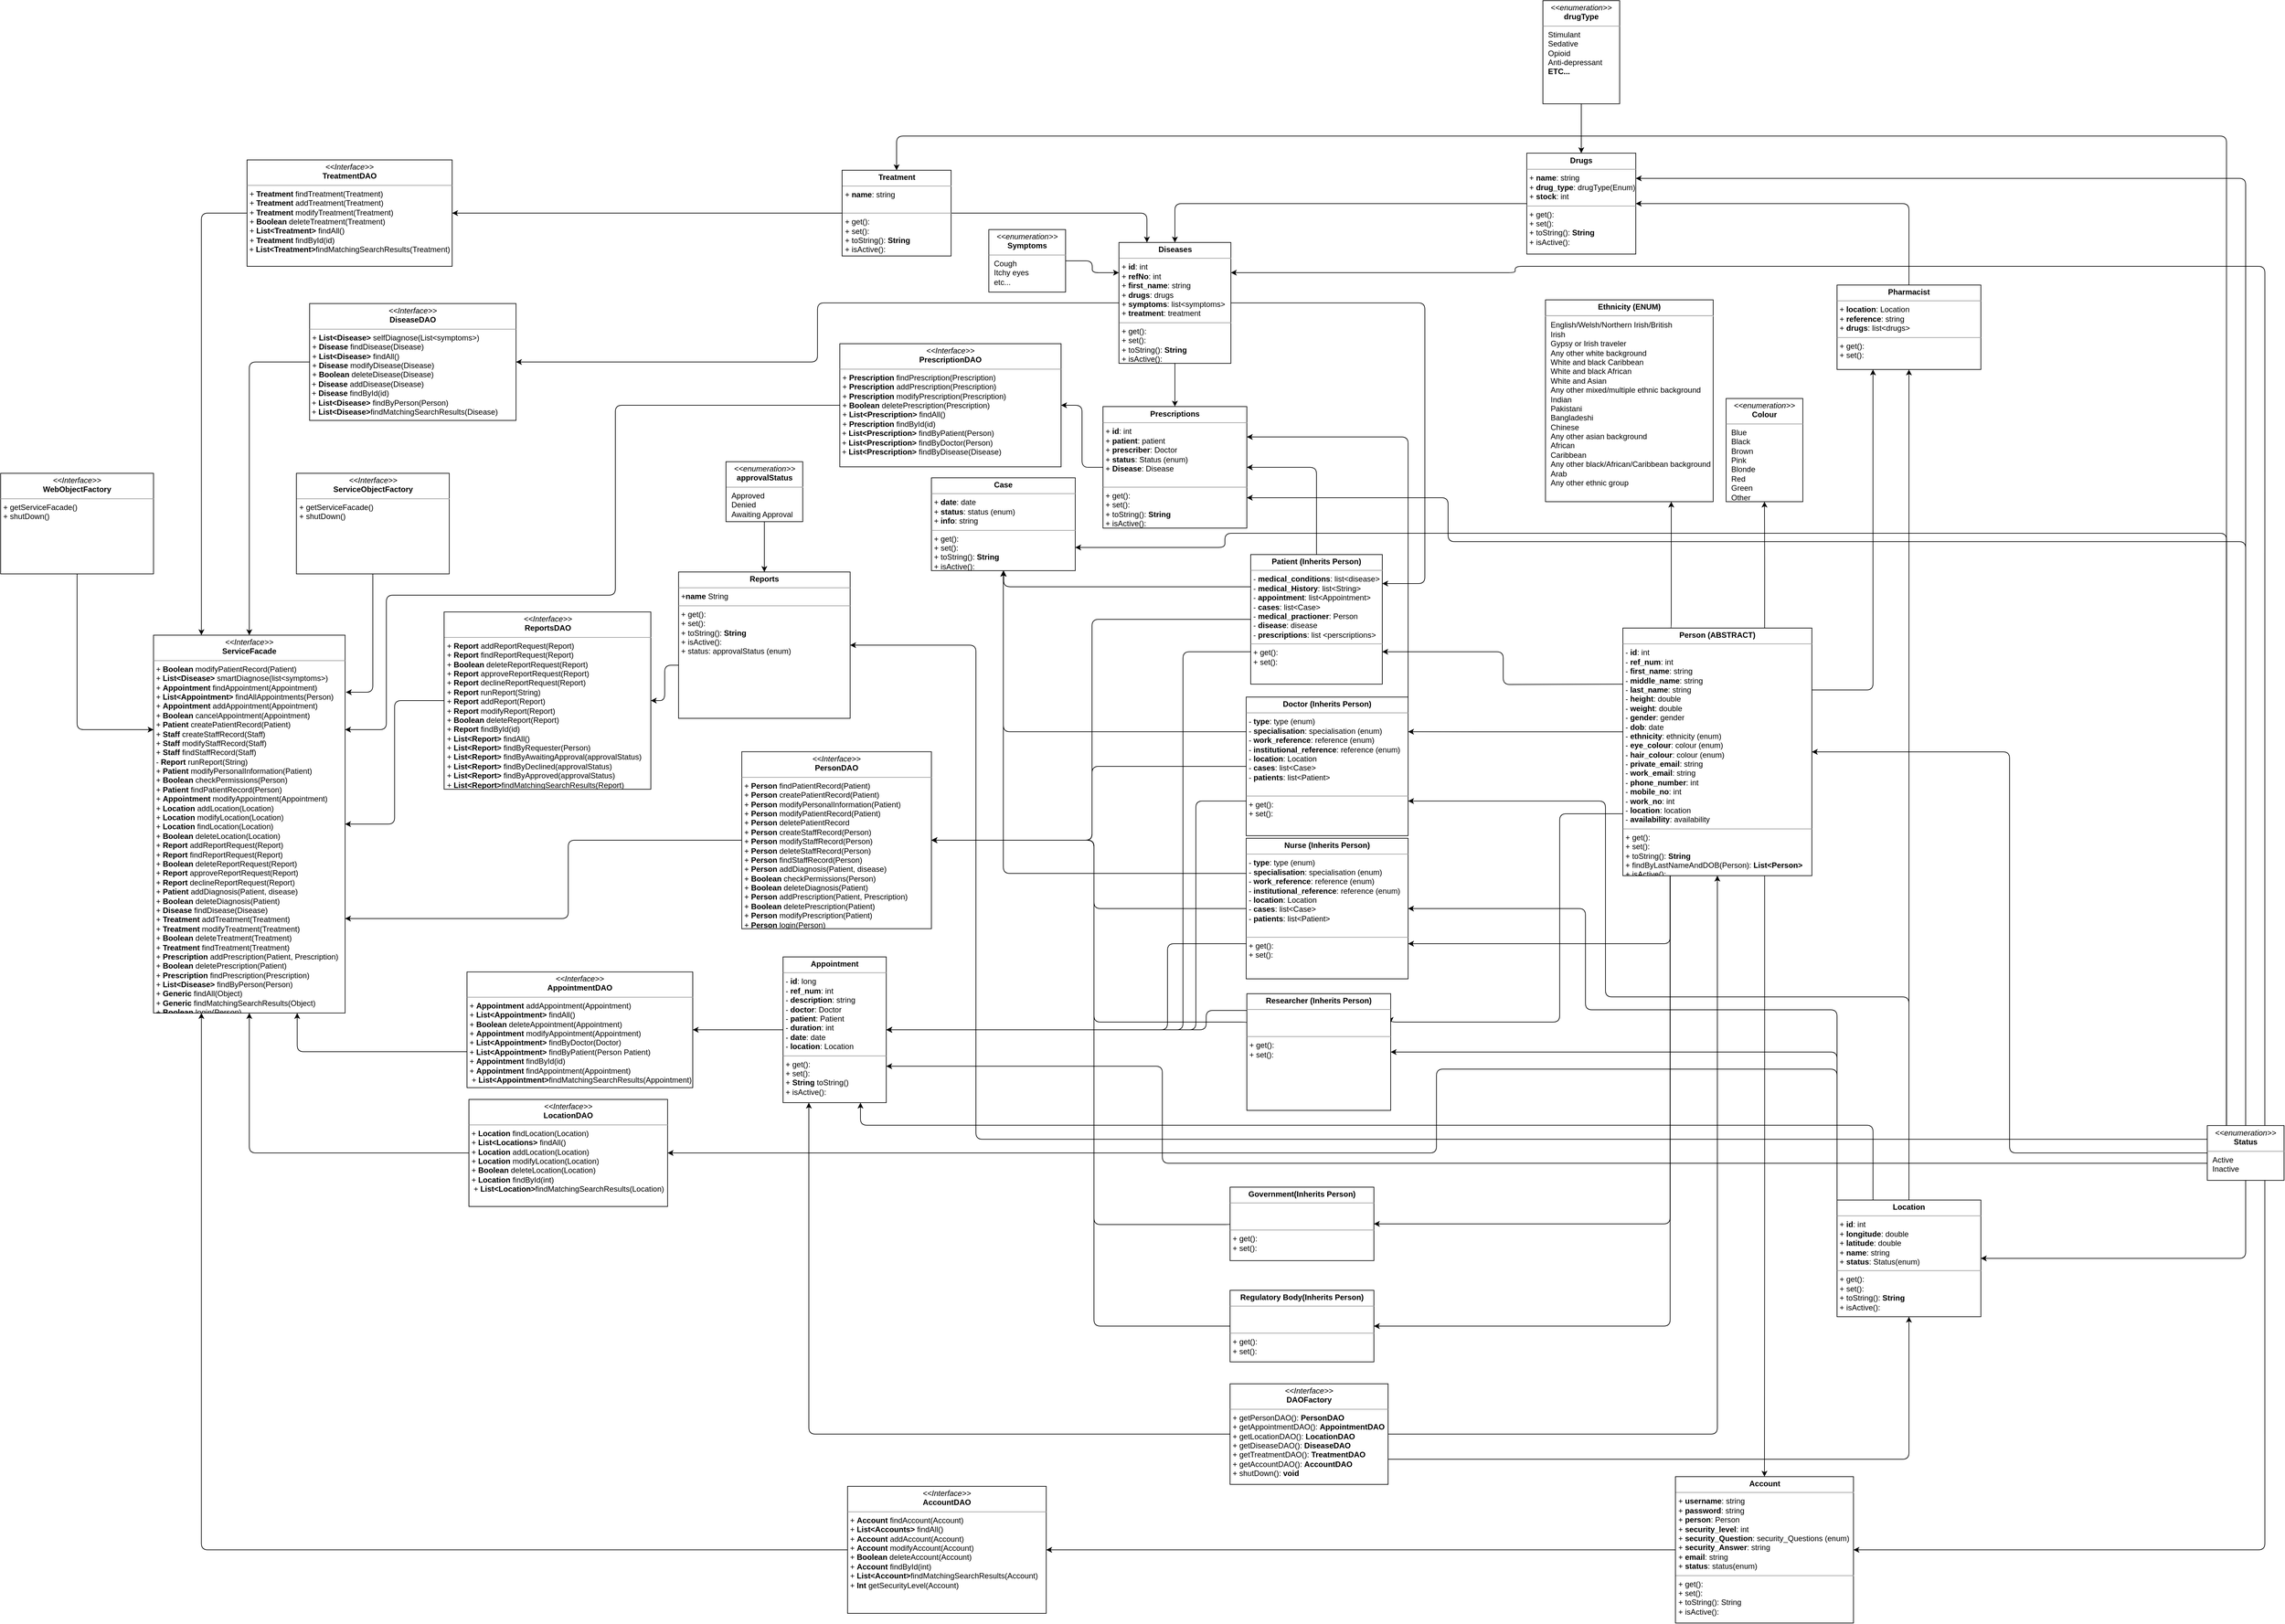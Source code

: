 <mxfile version="12.9.3" type="device"><diagram id="IaRB0hSCrIcvMKdp6ZIT" name="Class Diagram"><mxGraphModel dx="-7378" dy="4439" grid="0" gridSize="10" guides="1" tooltips="1" connect="1" arrows="1" fold="1" page="0" pageScale="1" pageWidth="827" pageHeight="1169" math="0" shadow="0"><root><mxCell id="0"/><mxCell id="1" parent="0"/><mxCell id="vXPy6y1DT_VZv1KYZCPj-5" style="edgeStyle=orthogonalEdgeStyle;rounded=1;orthogonalLoop=1;jettySize=auto;html=1;entryX=1;entryY=0.75;entryDx=0;entryDy=0;" parent="1" target="WB3Wu1iv00L5q_47RCzI-15" edge="1"><mxGeometry relative="1" as="geometry"><Array as="points"/><mxPoint x="11527" y="-2223" as="sourcePoint"/></mxGeometry></mxCell><mxCell id="vXPy6y1DT_VZv1KYZCPj-6" style="edgeStyle=orthogonalEdgeStyle;rounded=1;orthogonalLoop=1;jettySize=auto;html=1;entryX=1;entryY=0.25;entryDx=0;entryDy=0;exitX=0.006;exitY=0.419;exitDx=0;exitDy=0;exitPerimeter=0;" parent="1" source="WB3Wu1iv00L5q_47RCzI-1" target="WB3Wu1iv00L5q_47RCzI-19" edge="1"><mxGeometry relative="1" as="geometry"><mxPoint x="11526" y="-2090" as="sourcePoint"/><Array as="points"/></mxGeometry></mxCell><mxCell id="vXPy6y1DT_VZv1KYZCPj-7" style="edgeStyle=orthogonalEdgeStyle;rounded=1;orthogonalLoop=1;jettySize=auto;html=1;exitX=0;exitY=0.75;exitDx=0;exitDy=0;entryX=1;entryY=0.25;entryDx=0;entryDy=0;" parent="1" source="WB3Wu1iv00L5q_47RCzI-1" target="WB3Wu1iv00L5q_47RCzI-20" edge="1"><mxGeometry relative="1" as="geometry"><mxPoint x="11183" y="-1738" as="targetPoint"/><Array as="points"><mxPoint x="11427" y="-2022"/><mxPoint x="11427" y="-1699"/></Array></mxGeometry></mxCell><mxCell id="vXPy6y1DT_VZv1KYZCPj-26" style="edgeStyle=orthogonalEdgeStyle;rounded=1;orthogonalLoop=1;jettySize=auto;html=1;exitX=0.75;exitY=0;exitDx=0;exitDy=0;entryX=0.5;entryY=1;entryDx=0;entryDy=0;" parent="1" source="WB3Wu1iv00L5q_47RCzI-1" target="ZuSviFcKi3NEBJjK7SzU-4" edge="1"><mxGeometry relative="1" as="geometry"><mxPoint x="11749" y="-2506" as="targetPoint"/></mxGeometry></mxCell><mxCell id="vXPy6y1DT_VZv1KYZCPj-30" style="edgeStyle=orthogonalEdgeStyle;rounded=1;orthogonalLoop=1;jettySize=auto;html=1;exitX=0.25;exitY=0;exitDx=0;exitDy=0;entryX=0.75;entryY=1;entryDx=0;entryDy=0;" parent="1" source="WB3Wu1iv00L5q_47RCzI-1" target="WB3Wu1iv00L5q_47RCzI-3" edge="1"><mxGeometry relative="1" as="geometry"><Array as="points"><mxPoint x="11600" y="-2310"/></Array></mxGeometry></mxCell><mxCell id="vXPy6y1DT_VZv1KYZCPj-38" style="edgeStyle=orthogonalEdgeStyle;rounded=1;orthogonalLoop=1;jettySize=auto;html=1;exitX=0.75;exitY=1;exitDx=0;exitDy=0;entryX=0.5;entryY=0;entryDx=0;entryDy=0;" parent="1" source="WB3Wu1iv00L5q_47RCzI-1" target="WB3Wu1iv00L5q_47RCzI-18" edge="1"><mxGeometry relative="1" as="geometry"/></mxCell><mxCell id="7xDkSlq_fwZCLqR9VBD7-11" style="edgeStyle=orthogonalEdgeStyle;rounded=1;orthogonalLoop=1;jettySize=auto;html=1;exitX=0.25;exitY=1;exitDx=0;exitDy=0;entryX=1;entryY=0.75;entryDx=0;entryDy=0;" parent="1" source="WB3Wu1iv00L5q_47RCzI-1" target="7xDkSlq_fwZCLqR9VBD7-7" edge="1"><mxGeometry relative="1" as="geometry"/></mxCell><mxCell id="7xDkSlq_fwZCLqR9VBD7-13" style="edgeStyle=orthogonalEdgeStyle;rounded=1;orthogonalLoop=1;jettySize=auto;html=1;exitX=0.25;exitY=1;exitDx=0;exitDy=0;entryX=1;entryY=0.5;entryDx=0;entryDy=0;" parent="1" source="WB3Wu1iv00L5q_47RCzI-1" target="7xDkSlq_fwZCLqR9VBD7-4" edge="1"><mxGeometry relative="1" as="geometry"/></mxCell><mxCell id="7xDkSlq_fwZCLqR9VBD7-14" style="edgeStyle=orthogonalEdgeStyle;rounded=1;orthogonalLoop=1;jettySize=auto;html=1;exitX=0.25;exitY=1;exitDx=0;exitDy=0;entryX=1;entryY=0.5;entryDx=0;entryDy=0;" parent="1" source="WB3Wu1iv00L5q_47RCzI-1" target="7xDkSlq_fwZCLqR9VBD7-6" edge="1"><mxGeometry relative="1" as="geometry"/></mxCell><mxCell id="7xDkSlq_fwZCLqR9VBD7-18" style="edgeStyle=orthogonalEdgeStyle;rounded=1;orthogonalLoop=1;jettySize=auto;html=1;exitX=1;exitY=0.25;exitDx=0;exitDy=0;entryX=0.25;entryY=1;entryDx=0;entryDy=0;" parent="1" source="WB3Wu1iv00L5q_47RCzI-1" target="WB3Wu1iv00L5q_47RCzI-23" edge="1"><mxGeometry relative="1" as="geometry"/></mxCell><mxCell id="WB3Wu1iv00L5q_47RCzI-1" value="&lt;p style=&quot;margin: 0px ; margin-top: 4px ; text-align: center&quot;&gt;&lt;b&gt;Person (ABSTRACT)&lt;/b&gt;&lt;/p&gt;&lt;hr size=&quot;1&quot;&gt;&lt;p style=&quot;margin: 0px ; margin-left: 4px&quot;&gt;- &lt;b&gt;id&lt;/b&gt;: int&lt;br&gt;&lt;/p&gt;&lt;p style=&quot;margin: 0px ; margin-left: 4px&quot;&gt;- &lt;b&gt;ref_num&lt;/b&gt;: int&lt;/p&gt;&lt;p style=&quot;margin: 0px ; margin-left: 4px&quot;&gt;- &lt;b&gt;first_name&lt;/b&gt;: string&lt;/p&gt;&lt;p style=&quot;margin: 0px ; margin-left: 4px&quot;&gt;- &lt;b&gt;middle_name&lt;/b&gt;: string&lt;br&gt;&lt;/p&gt;&lt;p style=&quot;margin: 0px ; margin-left: 4px&quot;&gt;- &lt;b&gt;last_name&lt;/b&gt;: string&lt;br&gt;&lt;/p&gt;&lt;p style=&quot;margin: 0px ; margin-left: 4px&quot;&gt;- &lt;b&gt;height&lt;/b&gt;: double&lt;br&gt;&lt;/p&gt;&lt;p style=&quot;margin: 0px ; margin-left: 4px&quot;&gt;- &lt;b&gt;weight&lt;/b&gt;: double&lt;br&gt;&lt;/p&gt;&lt;p style=&quot;margin: 0px ; margin-left: 4px&quot;&gt;- &lt;b&gt;gender&lt;/b&gt;: gender&lt;br&gt;&lt;/p&gt;&lt;p style=&quot;margin: 0px ; margin-left: 4px&quot;&gt;- &lt;b&gt;dob&lt;/b&gt;: date&lt;br&gt;&lt;/p&gt;&lt;p style=&quot;margin: 0px ; margin-left: 4px&quot;&gt;- &lt;b&gt;ethnicity&lt;/b&gt;: ethnicity (enum)&lt;br&gt;&lt;/p&gt;&lt;p style=&quot;margin: 0px ; margin-left: 4px&quot;&gt;- &lt;b&gt;eye_colour&lt;/b&gt;: colour (enum)&lt;br&gt;&lt;/p&gt;&lt;p style=&quot;margin: 0px ; margin-left: 4px&quot;&gt;- &lt;b&gt;hair_colour&lt;/b&gt;: colour (enum)&lt;br&gt;&lt;/p&gt;&lt;p style=&quot;margin: 0px ; margin-left: 4px&quot;&gt;- &lt;b&gt;private_email&lt;/b&gt;: string&lt;br&gt;&lt;/p&gt;&lt;p style=&quot;margin: 0px ; margin-left: 4px&quot;&gt;- &lt;b&gt;work_email&lt;/b&gt;: string&lt;br&gt;&lt;/p&gt;&lt;p style=&quot;margin: 0px ; margin-left: 4px&quot;&gt;- &lt;b&gt;phone_number&lt;/b&gt;: int&lt;br&gt;&lt;/p&gt;&lt;p style=&quot;margin: 0px ; margin-left: 4px&quot;&gt;- &lt;b&gt;mobile_no&lt;/b&gt;: int&lt;br&gt;&lt;/p&gt;&lt;p style=&quot;margin: 0px ; margin-left: 4px&quot;&gt;- &lt;b&gt;work_no&lt;/b&gt;: int&lt;br&gt;&lt;/p&gt;&lt;p style=&quot;margin: 0px ; margin-left: 4px&quot;&gt;- &lt;b&gt;location&lt;/b&gt;: location&lt;/p&gt;&lt;p style=&quot;margin: 0px ; margin-left: 4px&quot;&gt;- &lt;b&gt;availability&lt;/b&gt;: availability&lt;/p&gt;&lt;hr size=&quot;1&quot;&gt;&lt;p style=&quot;margin: 0px ; margin-left: 4px&quot;&gt;+ get():&lt;/p&gt;&lt;p style=&quot;margin: 0px ; margin-left: 4px&quot;&gt;+ set():&lt;/p&gt;&lt;p style=&quot;margin: 0px ; margin-left: 4px&quot;&gt;+ toString(): &lt;b&gt;String&lt;/b&gt;&lt;/p&gt;&lt;p style=&quot;margin: 0px ; margin-left: 4px&quot;&gt;+&lt;b&gt;&amp;nbsp;&lt;/b&gt;findByLastNameAndDOB(Person): &lt;b&gt;List&amp;lt;Person&amp;gt;&lt;/b&gt;&lt;/p&gt;&lt;p style=&quot;margin: 0px ; margin-left: 4px&quot;&gt;+ isActive():&lt;b&gt;&lt;br&gt;&lt;/b&gt;&lt;/p&gt;" style="verticalAlign=top;align=left;overflow=fill;fontSize=12;fontFamily=Helvetica;html=1;" parent="1" vertex="1"><mxGeometry x="11525" y="-2310" width="293" height="384" as="geometry"/></mxCell><mxCell id="WB3Wu1iv00L5q_47RCzI-3" value="&lt;p style=&quot;margin: 4px 0px 0px ; text-align: center&quot;&gt;&lt;b&gt;Ethnicity (ENUM)&lt;/b&gt;&lt;/p&gt;&lt;hr&gt;&lt;p style=&quot;margin: 0px ; margin-left: 8px&quot;&gt;English/Welsh/Northern Irish/British&lt;/p&gt;&lt;p style=&quot;margin: 0px ; margin-left: 8px&quot;&gt;Irish&lt;/p&gt;&lt;p style=&quot;margin: 0px ; margin-left: 8px&quot;&gt;Gypsy or Irish traveler&lt;/p&gt;&lt;p style=&quot;margin: 0px ; margin-left: 8px&quot;&gt;Any other white background&lt;/p&gt;&lt;p style=&quot;margin: 0px ; margin-left: 8px&quot;&gt;White and black Caribbean&lt;/p&gt;&lt;p style=&quot;margin: 0px ; margin-left: 8px&quot;&gt;White and black African&lt;br&gt;&lt;/p&gt;&lt;p style=&quot;margin: 0px ; margin-left: 8px&quot;&gt;White and Asian&lt;br&gt;&lt;/p&gt;&lt;p style=&quot;margin: 0px ; margin-left: 8px&quot;&gt;Any other mixed/multiple ethnic background&lt;/p&gt;&lt;p style=&quot;margin: 0px ; margin-left: 8px&quot;&gt;Indian&lt;/p&gt;&lt;p style=&quot;margin: 0px ; margin-left: 8px&quot;&gt;Pakistani&lt;/p&gt;&lt;p style=&quot;margin: 0px ; margin-left: 8px&quot;&gt;Bangladeshi&lt;/p&gt;&lt;p style=&quot;margin: 0px ; margin-left: 8px&quot;&gt;Chinese&lt;/p&gt;&lt;p style=&quot;margin: 0px ; margin-left: 8px&quot;&gt;Any other asian background&lt;/p&gt;&lt;p style=&quot;margin: 0px ; margin-left: 8px&quot;&gt;African&lt;/p&gt;&lt;p style=&quot;margin: 0px ; margin-left: 8px&quot;&gt;Caribbean&lt;/p&gt;&lt;p style=&quot;margin: 0px ; margin-left: 8px&quot;&gt;Any other black/African/Caribbean background&lt;/p&gt;&lt;p style=&quot;margin: 0px ; margin-left: 8px&quot;&gt;Arab&lt;/p&gt;&lt;p style=&quot;margin: 0px ; margin-left: 8px&quot;&gt;Any other ethnic group&lt;/p&gt;" style="verticalAlign=top;align=left;overflow=fill;fontSize=12;fontFamily=Helvetica;html=1;" parent="1" vertex="1"><mxGeometry x="11405" y="-2819" width="260" height="313" as="geometry"/></mxCell><mxCell id="vXPy6y1DT_VZv1KYZCPj-20" style="edgeStyle=orthogonalEdgeStyle;rounded=1;orthogonalLoop=1;jettySize=auto;html=1;exitX=1;exitY=0.5;exitDx=0;exitDy=0;entryX=0.5;entryY=1;entryDx=0;entryDy=0;" parent="1" source="WB3Wu1iv00L5q_47RCzI-6" target="WB3Wu1iv00L5q_47RCzI-1" edge="1"><mxGeometry relative="1" as="geometry"/></mxCell><mxCell id="vXPy6y1DT_VZv1KYZCPj-21" style="edgeStyle=orthogonalEdgeStyle;rounded=1;orthogonalLoop=1;jettySize=auto;html=1;exitX=0;exitY=0.5;exitDx=0;exitDy=0;entryX=0.25;entryY=1;entryDx=0;entryDy=0;" parent="1" source="WB3Wu1iv00L5q_47RCzI-6" target="vXPy6y1DT_VZv1KYZCPj-15" edge="1"><mxGeometry relative="1" as="geometry"/></mxCell><mxCell id="QRkijmMvW_mW7NwWG8h7-26" style="edgeStyle=orthogonalEdgeStyle;rounded=1;orthogonalLoop=1;jettySize=auto;html=1;exitX=1;exitY=0.75;exitDx=0;exitDy=0;entryX=0.5;entryY=1;entryDx=0;entryDy=0;" parent="1" source="WB3Wu1iv00L5q_47RCzI-6" target="vXPy6y1DT_VZv1KYZCPj-37" edge="1"><mxGeometry relative="1" as="geometry"/></mxCell><mxCell id="WB3Wu1iv00L5q_47RCzI-6" value="&lt;p style=&quot;margin: 0px ; margin-top: 4px ; text-align: center&quot;&gt;&lt;i&gt;&amp;lt;&amp;lt;Interface&amp;gt;&amp;gt;&lt;/i&gt;&lt;br&gt;&lt;b&gt;DAOFactory&lt;/b&gt;&lt;/p&gt;&lt;hr size=&quot;1&quot;&gt;&lt;p style=&quot;margin: 0px ; margin-left: 4px&quot;&gt;&lt;/p&gt;&lt;p style=&quot;margin: 0px ; margin-left: 4px&quot;&gt;+ getPersonDAO(): &lt;b&gt;PersonDAO&lt;/b&gt;&lt;br&gt;+ getAppointmentDAO(): &lt;b&gt;AppointmentDAO&lt;/b&gt;&lt;br&gt;&lt;/p&gt;&lt;p style=&quot;margin: 0px ; margin-left: 4px&quot;&gt;+ getLocationDAO(): &lt;b&gt;LocationDAO&lt;/b&gt;&lt;/p&gt;&lt;p style=&quot;margin: 0px ; margin-left: 4px&quot;&gt;+ getDiseaseDAO(): &lt;b&gt;DiseaseDAO&lt;/b&gt;&lt;br&gt;&lt;/p&gt;&lt;p style=&quot;margin: 0px ; margin-left: 4px&quot;&gt;+ getTreatmentDAO(): &lt;b&gt;TreatmentDAO&lt;/b&gt;&lt;br&gt;&lt;/p&gt;&lt;p style=&quot;margin: 0px ; margin-left: 4px&quot;&gt;+ getAccountDAO(): &lt;b&gt;AccountDAO&lt;/b&gt;&lt;/p&gt;&lt;p style=&quot;margin: 0px ; margin-left: 4px&quot;&gt;+ shutDown(): &lt;b&gt;void&lt;/b&gt;&lt;/p&gt;" style="verticalAlign=top;align=left;overflow=fill;fontSize=12;fontFamily=Helvetica;html=1;" parent="1" vertex="1"><mxGeometry x="10916" y="-1138" width="245" height="156" as="geometry"/></mxCell><mxCell id="vXPy6y1DT_VZv1KYZCPj-33" style="edgeStyle=orthogonalEdgeStyle;rounded=1;orthogonalLoop=1;jettySize=auto;html=1;entryX=0.75;entryY=1;entryDx=0;entryDy=0;" parent="1" source="WB3Wu1iv00L5q_47RCzI-7" target="WB3Wu1iv00L5q_47RCzI-11" edge="1"><mxGeometry relative="1" as="geometry"><Array as="points"><mxPoint x="9470" y="-1653"/></Array></mxGeometry></mxCell><mxCell id="WB3Wu1iv00L5q_47RCzI-7" value="&lt;p style=&quot;margin: 0px ; margin-top: 4px ; text-align: center&quot;&gt;&lt;i&gt;&amp;lt;&amp;lt;Interface&amp;gt;&amp;gt;&lt;/i&gt;&lt;br&gt;&lt;b&gt;AppointmentDAO&lt;/b&gt;&lt;/p&gt;&lt;hr size=&quot;1&quot;&gt;&lt;p style=&quot;margin: 0px ; margin-left: 4px&quot;&gt;&lt;/p&gt;&lt;p style=&quot;margin: 0px ; margin-left: 4px&quot;&gt;&lt;span&gt;+ &lt;b&gt;Appointment&lt;/b&gt; addAppointment(Appointment)&lt;/span&gt;&lt;br&gt;&lt;/p&gt;&lt;p style=&quot;margin: 0px ; margin-left: 4px&quot;&gt;+ &lt;b&gt;List&amp;lt;Appointment&amp;gt;&lt;/b&gt; findAll()&lt;/p&gt;&lt;p style=&quot;margin: 0px ; margin-left: 4px&quot;&gt;&lt;span&gt;+ &lt;/span&gt;&lt;b&gt;Boolean&lt;/b&gt;&lt;span&gt; deleteAppointment(Appointment)&lt;/span&gt;&lt;br&gt;&lt;/p&gt;&lt;p style=&quot;margin: 0px ; margin-left: 4px&quot;&gt;+ &lt;b&gt;Appointment &lt;/b&gt;modifyAppointment(Appointment)&lt;/p&gt;&lt;p style=&quot;margin: 0px ; margin-left: 4px&quot;&gt;+ &lt;b&gt;List&amp;lt;Appointment&amp;gt;&lt;/b&gt; findByDoctor(Doctor)&lt;/p&gt;&lt;p style=&quot;margin: 0px ; margin-left: 4px&quot;&gt;+ &lt;b&gt;List&amp;lt;Appointment&amp;gt;&lt;/b&gt; findByPatient(Person Patient)&lt;/p&gt;&lt;p style=&quot;margin: 0px ; margin-left: 4px&quot;&gt;+ &lt;b&gt;Appointment &lt;/b&gt;findById(id)&lt;/p&gt;&lt;p style=&quot;margin: 0px ; margin-left: 4px&quot;&gt;+ &lt;b&gt;Appointment &lt;/b&gt;findAppointment(Appointment)&lt;/p&gt;&lt;p style=&quot;margin: 0px ; margin-left: 4px&quot;&gt;&amp;nbsp;+&amp;nbsp;&lt;b&gt;List&amp;lt;Appointment&amp;gt;&lt;/b&gt;findMatchingSearchResults(Appointment)&lt;br&gt;&lt;/p&gt;" style="verticalAlign=top;align=left;overflow=fill;fontSize=12;fontFamily=Helvetica;html=1;" parent="1" vertex="1"><mxGeometry x="9733" y="-1776.75" width="350" height="179.5" as="geometry"/></mxCell><mxCell id="vXPy6y1DT_VZv1KYZCPj-34" style="edgeStyle=orthogonalEdgeStyle;rounded=1;orthogonalLoop=1;jettySize=auto;html=1;exitX=0;exitY=0.5;exitDx=0;exitDy=0;entryX=1;entryY=0.75;entryDx=0;entryDy=0;" parent="1" source="WB3Wu1iv00L5q_47RCzI-8" target="WB3Wu1iv00L5q_47RCzI-11" edge="1"><mxGeometry relative="1" as="geometry"><mxPoint x="9517" y="-2033" as="targetPoint"/><Array as="points"><mxPoint x="9890" y="-1981"/><mxPoint x="9890" y="-1859"/></Array></mxGeometry></mxCell><mxCell id="WB3Wu1iv00L5q_47RCzI-8" value="&lt;p style=&quot;margin: 0px ; margin-top: 4px ; text-align: center&quot;&gt;&lt;i&gt;&amp;lt;&amp;lt;Interface&amp;gt;&amp;gt;&lt;/i&gt;&lt;br&gt;&lt;b&gt;PersonDAO&lt;/b&gt;&lt;/p&gt;&lt;hr size=&quot;1&quot;&gt;&lt;p style=&quot;margin: 0px ; margin-left: 4px&quot;&gt;&lt;/p&gt;&lt;p style=&quot;margin: 0px 0px 0px 4px&quot;&gt;+ &lt;b&gt;Person&amp;nbsp;&lt;/b&gt;findPatientRecord(Patient)&lt;br&gt;&lt;/p&gt;&lt;p style=&quot;margin: 0px 0px 0px 4px&quot;&gt;+ &lt;b&gt;Person&amp;nbsp;&lt;/b&gt;createPatientRecord(Patient)&lt;/p&gt;&lt;p style=&quot;margin: 0px 0px 0px 4px&quot;&gt;+ &lt;b&gt;Person&amp;nbsp;&lt;/b&gt;modifyPersonalInformation(Patient)&lt;/p&gt;&lt;p style=&quot;margin: 0px 0px 0px 4px&quot;&gt;+ &lt;b&gt;Person &lt;/b&gt;modifyPatientRecord(Patient)&lt;/p&gt;&lt;p style=&quot;margin: 0px 0px 0px 4px&quot;&gt;+ &lt;b&gt;Person &lt;/b&gt;deletePatientRecord&lt;/p&gt;&lt;p style=&quot;margin: 0px 0px 0px 4px&quot;&gt;+ &lt;b&gt;Person&amp;nbsp;&lt;/b&gt;createStaffRecord(Person)&lt;/p&gt;&lt;p style=&quot;margin: 0px 0px 0px 4px&quot;&gt;+ &lt;b&gt;Person&amp;nbsp;&lt;/b&gt;modifyStaffRecord(Person)&lt;/p&gt;&lt;p style=&quot;margin: 0px 0px 0px 4px&quot;&gt;+ &lt;b&gt;Person &lt;/b&gt;deleteStaffRecord(Person)&lt;/p&gt;&lt;p style=&quot;margin: 0px 0px 0px 4px&quot;&gt;+ &lt;b&gt;Person&amp;nbsp;&lt;/b&gt;findStaffRecord(Person)&lt;/p&gt;&lt;p style=&quot;margin: 0px 0px 0px 4px&quot;&gt;+ &lt;b&gt;Person&amp;nbsp;&lt;/b&gt;addDiagnosis(Patient, disease)&lt;/p&gt;&lt;p style=&quot;margin: 0px 0px 0px 4px&quot;&gt;+&amp;nbsp;&lt;b&gt;Boolean&amp;nbsp;&lt;/b&gt;checkPermissions(Person)&lt;/p&gt;&lt;p style=&quot;margin: 0px 0px 0px 4px&quot;&gt;+&amp;nbsp;&lt;b&gt;Boolean&amp;nbsp;&lt;/b&gt;deleteDiagnosis(Patient)&lt;/p&gt;&lt;p style=&quot;margin: 0px 0px 0px 4px&quot;&gt;+ &lt;b&gt;Person&amp;nbsp;&lt;/b&gt;addPrescription(Patient, Prescription)&lt;/p&gt;&lt;p style=&quot;margin: 0px 0px 0px 4px&quot;&gt;+&amp;nbsp;&lt;b&gt;Boolean&amp;nbsp;&lt;/b&gt;deletePrescription(Patient)&lt;/p&gt;&lt;p style=&quot;margin: 0px 0px 0px 4px&quot;&gt;+ &lt;b&gt;Person &lt;/b&gt;modifyPrescription(Patient)&lt;/p&gt;&lt;p style=&quot;margin: 0px 0px 0px 4px&quot;&gt;+ &lt;b&gt;Person &lt;/b&gt;login(Person)&lt;/p&gt;&lt;p style=&quot;margin: 0px 0px 0px 4px&quot;&gt;&lt;br&gt;&lt;/p&gt;&lt;div&gt;&lt;br&gt;&lt;/div&gt;&lt;div&gt;&lt;br&gt;&lt;/div&gt;&lt;div&gt;&lt;br&gt;&lt;/div&gt;&lt;div&gt;&lt;br&gt;&lt;/div&gt;" style="verticalAlign=top;align=left;overflow=fill;fontSize=12;fontFamily=Helvetica;html=1;" parent="1" vertex="1"><mxGeometry x="10159" y="-2118.25" width="294" height="274.5" as="geometry"/></mxCell><mxCell id="vXPy6y1DT_VZv1KYZCPj-23" style="edgeStyle=orthogonalEdgeStyle;rounded=1;orthogonalLoop=1;jettySize=auto;html=1;exitX=0.5;exitY=1;exitDx=0;exitDy=0;entryX=0;entryY=0.25;entryDx=0;entryDy=0;" parent="1" source="WB3Wu1iv00L5q_47RCzI-9" target="WB3Wu1iv00L5q_47RCzI-11" edge="1"><mxGeometry relative="1" as="geometry"/></mxCell><mxCell id="WB3Wu1iv00L5q_47RCzI-9" value="&lt;p style=&quot;margin: 0px ; margin-top: 4px ; text-align: center&quot;&gt;&lt;i&gt;&amp;lt;&amp;lt;Interface&amp;gt;&amp;gt;&lt;/i&gt;&lt;br&gt;&lt;b&gt;WebObjectFactory&lt;/b&gt;&lt;/p&gt;&lt;hr size=&quot;1&quot;&gt;&lt;p style=&quot;margin: 0px ; margin-left: 4px&quot;&gt;&lt;/p&gt;&lt;p style=&quot;margin: 0px ; margin-left: 4px&quot;&gt;+ getServiceFacade()&lt;br&gt;+ shutDown()&lt;br&gt;&lt;/p&gt;" style="verticalAlign=top;align=left;overflow=fill;fontSize=12;fontFamily=Helvetica;html=1;" parent="1" vertex="1"><mxGeometry x="9010" y="-2550" width="237" height="156" as="geometry"/></mxCell><mxCell id="vXPy6y1DT_VZv1KYZCPj-24" style="edgeStyle=orthogonalEdgeStyle;rounded=1;orthogonalLoop=1;jettySize=auto;html=1;exitX=0.5;exitY=1;exitDx=0;exitDy=0;entryX=1.004;entryY=0.151;entryDx=0;entryDy=0;entryPerimeter=0;" parent="1" source="WB3Wu1iv00L5q_47RCzI-10" target="WB3Wu1iv00L5q_47RCzI-11" edge="1"><mxGeometry relative="1" as="geometry"><Array as="points"><mxPoint x="9587" y="-2210"/></Array></mxGeometry></mxCell><mxCell id="WB3Wu1iv00L5q_47RCzI-10" value="&lt;p style=&quot;margin: 0px ; margin-top: 4px ; text-align: center&quot;&gt;&lt;i&gt;&amp;lt;&amp;lt;Interface&amp;gt;&amp;gt;&lt;/i&gt;&lt;br&gt;&lt;b&gt;ServiceObjectFactory&lt;/b&gt;&lt;/p&gt;&lt;hr size=&quot;1&quot;&gt;&lt;p style=&quot;margin: 0px ; margin-left: 4px&quot;&gt;&lt;/p&gt;&lt;p style=&quot;margin: 0px ; margin-left: 4px&quot;&gt;+ getServiceFacade()&lt;br&gt;+ shutDown()&lt;br&gt;&lt;/p&gt;" style="verticalAlign=top;align=left;overflow=fill;fontSize=12;fontFamily=Helvetica;html=1;" parent="1" vertex="1"><mxGeometry x="9468.5" y="-2550" width="237" height="156" as="geometry"/></mxCell><mxCell id="WB3Wu1iv00L5q_47RCzI-11" value="&lt;p style=&quot;margin: 0px ; margin-top: 4px ; text-align: center&quot;&gt;&lt;i&gt;&amp;lt;&amp;lt;Interface&amp;gt;&amp;gt;&lt;/i&gt;&lt;br&gt;&lt;b&gt;ServiceFacade&lt;/b&gt;&lt;/p&gt;&lt;hr size=&quot;1&quot;&gt;&lt;p style=&quot;margin: 0px ; margin-left: 4px&quot;&gt;&lt;/p&gt;&lt;p style=&quot;margin: 0px 0px 0px 4px&quot;&gt;&lt;span&gt;+ &lt;/span&gt;&lt;b&gt;Boolean&lt;/b&gt;&lt;span&gt; modifyPatientRecord(Patient)&lt;/span&gt;&lt;br&gt;&lt;/p&gt;&lt;p style=&quot;margin: 0px 0px 0px 4px&quot;&gt;+ &lt;b&gt;List&amp;lt;Disease&amp;gt;&lt;/b&gt; smartDiagnose(list&amp;lt;symptoms&amp;gt;)&lt;/p&gt;&lt;p style=&quot;margin: 0px 0px 0px 4px&quot;&gt;&lt;span&gt;+ &lt;/span&gt;&lt;b&gt;Appointment&lt;/b&gt;&lt;span&gt; findAppointment(Appointment)&lt;/span&gt;&lt;br&gt;&lt;/p&gt;&lt;p style=&quot;margin: 0px 0px 0px 4px&quot;&gt;+ &lt;b&gt;List&amp;lt;Appointment&amp;gt;&amp;nbsp;&lt;/b&gt;findAllAppointments(Person)&lt;/p&gt;&lt;p style=&quot;margin: 0px 0px 0px 4px&quot;&gt;+ &lt;b&gt;Appointment&lt;/b&gt; addAppointment(Appointment)&lt;/p&gt;&lt;p style=&quot;margin: 0px 0px 0px 4px&quot;&gt;+ &lt;b&gt;Boolean&lt;/b&gt;&amp;nbsp;cancelAppointment(Appointment)&lt;/p&gt;&lt;p style=&quot;margin: 0px 0px 0px 4px&quot;&gt;+ &lt;b&gt;Patient&lt;/b&gt; createPatientRecord(Patient)&lt;/p&gt;&lt;p style=&quot;margin: 0px 0px 0px 4px&quot;&gt;+ &lt;b&gt;Staff&lt;/b&gt; createStaffRecord(Staff)&lt;/p&gt;&lt;p style=&quot;margin: 0px 0px 0px 4px&quot;&gt;+ &lt;b&gt;Staff&lt;/b&gt; modifyStaffRecord(Staff)&lt;/p&gt;&lt;p style=&quot;margin: 0px 0px 0px 4px&quot;&gt;+ &lt;b&gt;Staff&lt;/b&gt; findStaffRecord(Staff)&lt;/p&gt;&lt;p style=&quot;margin: 0px 0px 0px 4px&quot;&gt;-&lt;b&gt; Report&lt;/b&gt; runReport(String)&lt;/p&gt;&lt;p style=&quot;margin: 0px 0px 0px 4px&quot;&gt;+ &lt;b&gt;Patient&lt;/b&gt; modifyPersonalInformation(Patient)&lt;/p&gt;&lt;p style=&quot;margin: 0px 0px 0px 4px&quot;&gt;+ &lt;b&gt;Boolean &lt;/b&gt;checkPermissions(Person)&lt;/p&gt;&lt;p style=&quot;margin: 0px 0px 0px 4px&quot;&gt;+ &lt;b&gt;Patient &lt;/b&gt;findPatientRecord(Person)&lt;/p&gt;&lt;p style=&quot;margin: 0px 0px 0px 4px&quot;&gt;+ &lt;b&gt;Appointment &lt;/b&gt;modifyAppointment(Appointment)&lt;/p&gt;&lt;p style=&quot;margin: 0px 0px 0px 4px&quot;&gt;+ &lt;b&gt;Location &lt;/b&gt;addLocation(Location)&lt;/p&gt;&lt;p style=&quot;margin: 0px 0px 0px 4px&quot;&gt;+ &lt;b&gt;Location &lt;/b&gt;modifyLocation(Location)&lt;/p&gt;&lt;p style=&quot;margin: 0px 0px 0px 4px&quot;&gt;+ &lt;b&gt;Location &lt;/b&gt;findLocation(Location)&lt;/p&gt;&lt;p style=&quot;margin: 0px 0px 0px 4px&quot;&gt;+ &lt;b&gt;Boolean &lt;/b&gt;deleteLocation(Location)&lt;/p&gt;&lt;p style=&quot;margin: 0px 0px 0px 4px&quot;&gt;+ &lt;b&gt;Report &lt;/b&gt;addReportRequest(Report)&lt;/p&gt;&lt;p style=&quot;margin: 0px 0px 0px 4px&quot;&gt;+ &lt;b&gt;Report &lt;/b&gt;findReportRequest(Report)&lt;/p&gt;&lt;p style=&quot;margin: 0px 0px 0px 4px&quot;&gt;+ &lt;b&gt;Boolean &lt;/b&gt;deleteReportRequest(Report)&lt;/p&gt;&lt;p style=&quot;margin: 0px 0px 0px 4px&quot;&gt;+ &lt;b&gt;Report &lt;/b&gt;approveReportRequest(Report)&lt;/p&gt;&lt;p style=&quot;margin: 0px 0px 0px 4px&quot;&gt;+ &lt;b&gt;Report &lt;/b&gt;declineReportRequest(Report)&lt;/p&gt;&lt;p style=&quot;margin: 0px 0px 0px 4px&quot;&gt;&lt;span&gt;+ &lt;/span&gt;&lt;b&gt;Patient&lt;/b&gt;&lt;span&gt; addDiagnosis(Patient, disease)&lt;/span&gt;&lt;br&gt;&lt;/p&gt;&lt;p style=&quot;margin: 0px 0px 0px 4px&quot;&gt;+ &lt;b&gt;Boolean &lt;/b&gt;deleteDiagnosis(Patient)&lt;/p&gt;&lt;p style=&quot;margin: 0px 0px 0px 4px&quot;&gt;+ &lt;b&gt;Disease&lt;/b&gt; findDisease(Disease)&lt;/p&gt;&lt;p style=&quot;margin: 0px 0px 0px 4px&quot;&gt;+ &lt;b&gt;Treatment &lt;/b&gt;addTreatment(Treatment)&lt;b&gt;&amp;nbsp;&lt;/b&gt;&amp;nbsp;&lt;/p&gt;&lt;p style=&quot;margin: 0px 0px 0px 4px&quot;&gt;+ &lt;b&gt;Treatment &lt;/b&gt;modifyTreatment(Treatment)&lt;/p&gt;&lt;p style=&quot;margin: 0px 0px 0px 4px&quot;&gt;+ &lt;b&gt;Boolean&amp;nbsp;&lt;/b&gt;deleteTreatment(Treatment)&lt;/p&gt;&lt;p style=&quot;margin: 0px 0px 0px 4px&quot;&gt;+ &lt;b&gt;Treatment &lt;/b&gt;findTreatment(Treatment)&lt;/p&gt;&lt;p style=&quot;margin: 0px 0px 0px 4px&quot;&gt;+ &lt;b&gt;Prescription&lt;/b&gt; addPrescription(Patient, Prescription&lt;span&gt;)&lt;/span&gt;&lt;/p&gt;&lt;p style=&quot;margin: 0px 0px 0px 4px&quot;&gt;&lt;span&gt;+ &lt;b&gt;Boolean &lt;/b&gt;deletePrescription(Patient)&lt;/span&gt;&lt;/p&gt;&lt;p style=&quot;margin: 0px 0px 0px 4px&quot;&gt;&lt;span&gt;+ &lt;b&gt;Prescription &lt;/b&gt;findPrescription(Prescription)&lt;/span&gt;&lt;/p&gt;&lt;p style=&quot;margin: 0px 0px 0px 4px&quot;&gt;+ &lt;b&gt;List&amp;lt;Disease&amp;gt;&lt;/b&gt; findByPerson(Person)&lt;/p&gt;&lt;p style=&quot;margin: 0px 0px 0px 4px&quot;&gt;+ &lt;b&gt;Generic &lt;/b&gt;findAll(Object)&lt;/p&gt;&lt;p style=&quot;margin: 0px 0px 0px 4px&quot;&gt;+ &lt;b&gt;Generic &lt;/b&gt;findMatchingSearchResults(Object)&lt;/p&gt;&lt;p style=&quot;margin: 0px 0px 0px 4px&quot;&gt;+ &lt;b&gt;Boolean &lt;/b&gt;login(Person)&lt;/p&gt;&lt;p style=&quot;margin: 0px 0px 0px 4px&quot;&gt;&lt;br&gt;&lt;/p&gt;" style="verticalAlign=top;align=left;overflow=fill;fontSize=12;fontFamily=Helvetica;html=1;" parent="1" vertex="1"><mxGeometry x="9247" y="-2299" width="297" height="586" as="geometry"/></mxCell><mxCell id="QRkijmMvW_mW7NwWG8h7-30" style="edgeStyle=orthogonalEdgeStyle;rounded=1;orthogonalLoop=1;jettySize=auto;html=1;exitX=0;exitY=0.5;exitDx=0;exitDy=0;entryX=0.5;entryY=0;entryDx=0;entryDy=0;" parent="1" source="WB3Wu1iv00L5q_47RCzI-12" target="WB3Wu1iv00L5q_47RCzI-14" edge="1"><mxGeometry relative="1" as="geometry"/></mxCell><mxCell id="WB3Wu1iv00L5q_47RCzI-12" value="&lt;p style=&quot;margin: 0px ; margin-top: 4px ; text-align: center&quot;&gt;&lt;b&gt;Drugs&lt;/b&gt;&lt;/p&gt;&lt;hr size=&quot;1&quot;&gt;&lt;p style=&quot;margin: 0px ; margin-left: 4px&quot;&gt;+ &lt;b&gt;name&lt;/b&gt;: string&lt;/p&gt;&lt;p style=&quot;margin: 0px ; margin-left: 4px&quot;&gt;+ &lt;b&gt;drug_type&lt;/b&gt;: drugType(Enum)&lt;/p&gt;&lt;p style=&quot;margin: 0px ; margin-left: 4px&quot;&gt;+ &lt;b&gt;stock&lt;/b&gt;: int&lt;/p&gt;&lt;hr size=&quot;1&quot;&gt;&lt;p style=&quot;margin: 0px 0px 0px 4px&quot;&gt;+ get():&lt;/p&gt;&lt;p style=&quot;margin: 0px 0px 0px 4px&quot;&gt;+ set():&lt;/p&gt;&lt;p style=&quot;margin: 0px 0px 0px 4px&quot;&gt;+ toString(): &lt;b&gt;String&lt;/b&gt;&lt;/p&gt;&lt;p style=&quot;margin: 0px 0px 0px 4px&quot;&gt;+ isActive():&lt;b&gt;&lt;br&gt;&lt;/b&gt;&lt;/p&gt;" style="verticalAlign=top;align=left;overflow=fill;fontSize=12;fontFamily=Helvetica;html=1;" parent="1" vertex="1"><mxGeometry x="11376" y="-3046.5" width="169" height="156.5" as="geometry"/></mxCell><mxCell id="QRkijmMvW_mW7NwWG8h7-29" style="edgeStyle=orthogonalEdgeStyle;rounded=1;orthogonalLoop=1;jettySize=auto;html=1;entryX=0.5;entryY=0;entryDx=0;entryDy=0;exitX=0.5;exitY=1;exitDx=0;exitDy=0;" parent="1" source="ZuSviFcKi3NEBJjK7SzU-2" target="WB3Wu1iv00L5q_47RCzI-12" edge="1"><mxGeometry relative="1" as="geometry"><mxPoint x="11510" y="-3092" as="sourcePoint"/></mxGeometry></mxCell><mxCell id="QRkijmMvW_mW7NwWG8h7-33" style="edgeStyle=orthogonalEdgeStyle;rounded=1;orthogonalLoop=1;jettySize=auto;html=1;exitX=1;exitY=0.5;exitDx=0;exitDy=0;" parent="1" source="WB3Wu1iv00L5q_47RCzI-14" target="WB3Wu1iv00L5q_47RCzI-15" edge="1"><mxGeometry relative="1" as="geometry"><Array as="points"><mxPoint x="11218" y="-2815"/><mxPoint x="11218" y="-2379"/></Array><mxPoint x="11211" y="-2353" as="targetPoint"/></mxGeometry></mxCell><mxCell id="NhnOuz3HrOS6c1ITNscV-8" style="edgeStyle=orthogonalEdgeStyle;rounded=1;orthogonalLoop=1;jettySize=auto;html=1;exitX=0;exitY=0.5;exitDx=0;exitDy=0;entryX=1;entryY=0.5;entryDx=0;entryDy=0;" parent="1" source="WB3Wu1iv00L5q_47RCzI-14" target="NhnOuz3HrOS6c1ITNscV-7" edge="1"><mxGeometry relative="1" as="geometry"/></mxCell><mxCell id="Z241ugr7VPT9yAFJTpsx-1" style="edgeStyle=orthogonalEdgeStyle;rounded=1;orthogonalLoop=1;jettySize=auto;html=1;exitX=0.5;exitY=1;exitDx=0;exitDy=0;entryX=0.5;entryY=0;entryDx=0;entryDy=0;" parent="1" source="WB3Wu1iv00L5q_47RCzI-14" target="VW62Vwg7SGUS0iH2NW2X-6" edge="1"><mxGeometry relative="1" as="geometry"/></mxCell><mxCell id="WB3Wu1iv00L5q_47RCzI-14" value="&lt;p style=&quot;margin: 0px ; margin-top: 4px ; text-align: center&quot;&gt;&lt;b&gt;Diseases&lt;/b&gt;&lt;/p&gt;&lt;hr size=&quot;1&quot;&gt;&lt;p style=&quot;margin: 0px ; margin-left: 4px&quot;&gt;+ &lt;b&gt;id&lt;/b&gt;: int&lt;br&gt;&lt;/p&gt;&lt;p style=&quot;margin: 0px ; margin-left: 4px&quot;&gt;+ &lt;b&gt;refNo&lt;/b&gt;: int&lt;/p&gt;&lt;p style=&quot;margin: 0px ; margin-left: 4px&quot;&gt;+ &lt;b&gt;first_name&lt;/b&gt;: string&lt;/p&gt;&lt;p style=&quot;margin: 0px ; margin-left: 4px&quot;&gt;+ &lt;b&gt;drugs&lt;/b&gt;: drugs&lt;/p&gt;&lt;p style=&quot;margin: 0px ; margin-left: 4px&quot;&gt;+ &lt;b&gt;symptoms&lt;/b&gt;: list&amp;lt;symptoms&amp;gt;&lt;/p&gt;&lt;p style=&quot;margin: 0px ; margin-left: 4px&quot;&gt;+ &lt;b&gt;treatment&lt;/b&gt;: treatment&lt;/p&gt;&lt;hr size=&quot;1&quot;&gt;&lt;p style=&quot;margin: 0px ; margin-left: 4px&quot;&gt;+ get():&lt;/p&gt;&lt;p style=&quot;margin: 0px ; margin-left: 4px&quot;&gt;+ set():&amp;nbsp;&lt;/p&gt;&lt;p style=&quot;margin: 0px ; margin-left: 4px&quot;&gt;+ toString(): &lt;b&gt;String&lt;/b&gt;&lt;/p&gt;&lt;p style=&quot;margin: 0px ; margin-left: 4px&quot;&gt;+ isActive():&lt;b&gt;&lt;br&gt;&lt;/b&gt;&lt;/p&gt;" style="verticalAlign=top;align=left;overflow=fill;fontSize=12;fontFamily=Helvetica;html=1;" parent="1" vertex="1"><mxGeometry x="10743.75" y="-2908" width="173.5" height="187.5" as="geometry"/></mxCell><mxCell id="vXPy6y1DT_VZv1KYZCPj-8" style="edgeStyle=orthogonalEdgeStyle;rounded=1;orthogonalLoop=1;jettySize=auto;html=1;exitX=0;exitY=0.5;exitDx=0;exitDy=0;entryX=1;entryY=0.5;entryDx=0;entryDy=0;" parent="1" source="WB3Wu1iv00L5q_47RCzI-15" target="WB3Wu1iv00L5q_47RCzI-8" edge="1"><mxGeometry relative="1" as="geometry"><Array as="points"><mxPoint x="10702" y="-2323"/><mxPoint x="10702" y="-1981"/></Array></mxGeometry></mxCell><mxCell id="vXPy6y1DT_VZv1KYZCPj-16" style="edgeStyle=orthogonalEdgeStyle;rounded=1;orthogonalLoop=1;jettySize=auto;html=1;exitX=0;exitY=0.75;exitDx=0;exitDy=0;entryX=1;entryY=0.5;entryDx=0;entryDy=0;" parent="1" source="WB3Wu1iv00L5q_47RCzI-15" target="vXPy6y1DT_VZv1KYZCPj-15" edge="1"><mxGeometry relative="1" as="geometry"><Array as="points"><mxPoint x="10843" y="-2273"/><mxPoint x="10843" y="-1687"/></Array></mxGeometry></mxCell><mxCell id="vXPy6y1DT_VZv1KYZCPj-35" style="edgeStyle=orthogonalEdgeStyle;rounded=1;orthogonalLoop=1;jettySize=auto;html=1;exitX=0.5;exitY=0;exitDx=0;exitDy=0;" parent="1" source="WB3Wu1iv00L5q_47RCzI-15" target="DEboNgFCv-60R9psKOI6-1" edge="1"><mxGeometry relative="1" as="geometry"><Array as="points"><mxPoint x="11059" y="-2374"/><mxPoint x="10565" y="-2374"/></Array></mxGeometry></mxCell><mxCell id="MThXVM-zcjAbRzB8z8iS-4" style="edgeStyle=orthogonalEdgeStyle;rounded=1;orthogonalLoop=1;jettySize=auto;html=1;exitX=0.5;exitY=0;exitDx=0;exitDy=0;entryX=1;entryY=0.5;entryDx=0;entryDy=0;" parent="1" source="WB3Wu1iv00L5q_47RCzI-15" target="VW62Vwg7SGUS0iH2NW2X-6" edge="1"><mxGeometry relative="1" as="geometry"/></mxCell><mxCell id="WB3Wu1iv00L5q_47RCzI-15" value="&lt;p style=&quot;margin: 0px ; margin-top: 4px ; text-align: center&quot;&gt;&lt;b&gt;Patient (Inherits Person)&lt;/b&gt;&lt;/p&gt;&lt;hr size=&quot;1&quot;&gt;&lt;p style=&quot;margin: 0px ; margin-left: 4px&quot;&gt;-&lt;b&gt; medical_conditions&lt;/b&gt;: list&amp;lt;disease&amp;gt;&lt;/p&gt;&lt;p style=&quot;margin: 0px ; margin-left: 4px&quot;&gt;-&lt;b&gt; medical_History&lt;/b&gt;: list&amp;lt;String&amp;gt;&lt;/p&gt;&lt;p style=&quot;margin: 0px ; margin-left: 4px&quot;&gt;-&lt;b&gt; appointment&lt;/b&gt;: list&amp;lt;Appointment&amp;gt;&lt;/p&gt;&lt;p style=&quot;margin: 0px ; margin-left: 4px&quot;&gt;-&lt;b&gt; cases&lt;/b&gt;: list&amp;lt;Case&amp;gt;&lt;/p&gt;&lt;p style=&quot;margin: 0px ; margin-left: 4px&quot;&gt;-&amp;nbsp;&lt;b&gt;medical_practioner&lt;/b&gt;: Person&lt;/p&gt;&lt;p style=&quot;margin: 0px ; margin-left: 4px&quot;&gt;-&amp;nbsp;&lt;b&gt;disease&lt;/b&gt;: disease&lt;/p&gt;&lt;p style=&quot;margin: 0px ; margin-left: 4px&quot;&gt;-&amp;nbsp;&lt;b&gt;prescriptions&lt;/b&gt;: list &amp;lt;perscriptions&amp;gt;&lt;/p&gt;&lt;hr size=&quot;1&quot;&gt;&lt;p style=&quot;margin: 0px ; margin-left: 4px&quot;&gt;+ get():&lt;/p&gt;&lt;p style=&quot;margin: 0px ; margin-left: 4px&quot;&gt;+ set():&lt;/p&gt;&lt;p style=&quot;margin: 0px ; margin-left: 4px&quot;&gt;&lt;br&gt;&lt;/p&gt;" style="verticalAlign=top;align=left;overflow=fill;fontSize=12;fontFamily=Helvetica;html=1;" parent="1" vertex="1"><mxGeometry x="10948" y="-2424" width="204" height="201" as="geometry"/></mxCell><mxCell id="vXPy6y1DT_VZv1KYZCPj-39" style="edgeStyle=orthogonalEdgeStyle;rounded=1;orthogonalLoop=1;jettySize=auto;html=1;exitX=0;exitY=0.5;exitDx=0;exitDy=0;entryX=0.25;entryY=1;entryDx=0;entryDy=0;" parent="1" source="mz5tjxjj8Ycil-7UFgqz-1" target="WB3Wu1iv00L5q_47RCzI-11" edge="1"><mxGeometry relative="1" as="geometry"/></mxCell><mxCell id="WB3Wu1iv00L5q_47RCzI-18" value="&lt;p style=&quot;margin: 0px ; margin-top: 4px ; text-align: center&quot;&gt;&lt;b&gt;Account&lt;/b&gt;&lt;/p&gt;&lt;hr size=&quot;1&quot;&gt;&lt;p style=&quot;margin: 0px ; margin-left: 4px&quot;&gt;+ &lt;b&gt;username&lt;/b&gt;: string&lt;/p&gt;&lt;p style=&quot;margin: 0px ; margin-left: 4px&quot;&gt;+ &lt;b&gt;password&lt;/b&gt;: string&lt;/p&gt;&lt;p style=&quot;margin: 0px ; margin-left: 4px&quot;&gt;+ &lt;b&gt;person&lt;/b&gt;: Person&lt;/p&gt;&lt;p style=&quot;margin: 0px ; margin-left: 4px&quot;&gt;+ &lt;b&gt;security_level&lt;/b&gt;: int&lt;/p&gt;&lt;p style=&quot;margin: 0px ; margin-left: 4px&quot;&gt;+ &lt;b&gt;security_Question&lt;/b&gt;: security_Questions (enum)&lt;/p&gt;&lt;p style=&quot;margin: 0px ; margin-left: 4px&quot;&gt;+ &lt;b&gt;security_Answer&lt;/b&gt;: string&lt;/p&gt;&lt;p style=&quot;margin: 0px ; margin-left: 4px&quot;&gt;+ &lt;b&gt;email&lt;/b&gt;: string&lt;/p&gt;&lt;p style=&quot;margin: 0px ; margin-left: 4px&quot;&gt;+ &lt;b&gt;status&lt;/b&gt;: status(enum)&lt;/p&gt;&lt;hr size=&quot;1&quot;&gt;&lt;p style=&quot;margin: 0px ; margin-left: 4px&quot;&gt;+ get():&lt;/p&gt;&lt;p style=&quot;margin: 0px ; margin-left: 4px&quot;&gt;+ set():&lt;/p&gt;&lt;p style=&quot;margin: 0px ; margin-left: 4px&quot;&gt;+ toString(): String&amp;nbsp;&lt;/p&gt;&lt;p style=&quot;margin: 0px ; margin-left: 4px&quot;&gt;+ isActive():&lt;br&gt;&lt;/p&gt;" style="verticalAlign=top;align=left;overflow=fill;fontSize=12;fontFamily=Helvetica;html=1;" parent="1" vertex="1"><mxGeometry x="11606.5" y="-994" width="276" height="227" as="geometry"/></mxCell><mxCell id="vXPy6y1DT_VZv1KYZCPj-27" style="edgeStyle=orthogonalEdgeStyle;rounded=1;orthogonalLoop=1;jettySize=auto;html=1;exitX=0;exitY=0.75;exitDx=0;exitDy=0;entryX=1;entryY=0.5;entryDx=0;entryDy=0;" parent="1" source="WB3Wu1iv00L5q_47RCzI-19" target="vXPy6y1DT_VZv1KYZCPj-15" edge="1"><mxGeometry relative="1" as="geometry"><Array as="points"><mxPoint x="10863" y="-2042"/><mxPoint x="10863" y="-1687"/></Array><mxPoint x="10960" y="-1930" as="sourcePoint"/><mxPoint x="10644" y="-1702" as="targetPoint"/></mxGeometry></mxCell><mxCell id="vXPy6y1DT_VZv1KYZCPj-29" style="edgeStyle=orthogonalEdgeStyle;rounded=1;orthogonalLoop=1;jettySize=auto;html=1;exitX=0;exitY=0.5;exitDx=0;exitDy=0;entryX=1;entryY=0.5;entryDx=0;entryDy=0;" parent="1" source="WB3Wu1iv00L5q_47RCzI-19" target="WB3Wu1iv00L5q_47RCzI-8" edge="1"><mxGeometry relative="1" as="geometry"><Array as="points"><mxPoint x="10702" y="-2096"/><mxPoint x="10702" y="-1981"/></Array></mxGeometry></mxCell><mxCell id="vXPy6y1DT_VZv1KYZCPj-36" style="edgeStyle=orthogonalEdgeStyle;rounded=1;orthogonalLoop=1;jettySize=auto;html=1;entryX=0.5;entryY=1;entryDx=0;entryDy=0;exitX=0;exitY=0.25;exitDx=0;exitDy=0;" parent="1" source="WB3Wu1iv00L5q_47RCzI-19" target="DEboNgFCv-60R9psKOI6-1" edge="1"><mxGeometry relative="1" as="geometry"><Array as="points"><mxPoint x="10564" y="-2149"/></Array><mxPoint x="10594" y="-2149" as="sourcePoint"/></mxGeometry></mxCell><mxCell id="MThXVM-zcjAbRzB8z8iS-5" style="edgeStyle=orthogonalEdgeStyle;rounded=1;orthogonalLoop=1;jettySize=auto;html=1;exitX=1;exitY=0;exitDx=0;exitDy=0;entryX=1;entryY=0.25;entryDx=0;entryDy=0;" parent="1" source="WB3Wu1iv00L5q_47RCzI-19" target="VW62Vwg7SGUS0iH2NW2X-6" edge="1"><mxGeometry relative="1" as="geometry"/></mxCell><mxCell id="WB3Wu1iv00L5q_47RCzI-19" value="&lt;p style=&quot;margin: 0px ; margin-top: 4px ; text-align: center&quot;&gt;&lt;b&gt;Doctor (Inherits Person)&lt;/b&gt;&lt;/p&gt;&lt;hr size=&quot;1&quot;&gt;&lt;p style=&quot;margin: 0px ; margin-left: 4px&quot;&gt;- &lt;b&gt;type&lt;/b&gt;: type (enum)&lt;br&gt;&lt;/p&gt;&lt;p style=&quot;margin: 0px ; margin-left: 4px&quot;&gt;- &lt;b&gt;specialisation&lt;/b&gt;: specialisation (enum)&lt;/p&gt;&lt;p style=&quot;margin: 0px ; margin-left: 4px&quot;&gt;- &lt;b&gt;work_reference&lt;/b&gt;: reference (enum)&lt;/p&gt;&lt;p style=&quot;margin: 0px ; margin-left: 4px&quot;&gt;- &lt;b&gt;institutional_reference&lt;/b&gt;: reference (enum)&lt;/p&gt;&lt;p style=&quot;margin: 0px ; margin-left: 4px&quot;&gt;- &lt;b&gt;location&lt;/b&gt;: Location&lt;/p&gt;&lt;p style=&quot;margin: 0px ; margin-left: 4px&quot;&gt;- &lt;b&gt;cases&lt;/b&gt;: list&amp;lt;Case&amp;gt;&lt;/p&gt;&lt;p style=&quot;margin: 0px ; margin-left: 4px&quot;&gt;- &lt;b&gt;patients&lt;/b&gt;: list&amp;lt;Patient&amp;gt;&lt;/p&gt;&lt;p style=&quot;margin: 0px ; margin-left: 4px&quot;&gt;&lt;br&gt;&lt;/p&gt;&lt;hr size=&quot;1&quot;&gt;&lt;p style=&quot;margin: 0px ; margin-left: 4px&quot;&gt;+ get():&lt;/p&gt;&lt;p style=&quot;margin: 0px ; margin-left: 4px&quot;&gt;+ set():&lt;/p&gt;&lt;p style=&quot;margin: 0px ; margin-left: 4px&quot;&gt;&lt;br&gt;&lt;/p&gt;" style="verticalAlign=top;align=left;overflow=fill;fontSize=12;fontFamily=Helvetica;html=1;" parent="1" vertex="1"><mxGeometry x="10941" y="-2203" width="251" height="215" as="geometry"/></mxCell><mxCell id="vXPy6y1DT_VZv1KYZCPj-28" style="edgeStyle=orthogonalEdgeStyle;rounded=1;orthogonalLoop=1;jettySize=auto;html=1;entryX=1;entryY=0.5;entryDx=0;entryDy=0;exitX=0;exitY=0.25;exitDx=0;exitDy=0;" parent="1" source="WB3Wu1iv00L5q_47RCzI-20" target="WB3Wu1iv00L5q_47RCzI-8" edge="1"><mxGeometry relative="1" as="geometry"><Array as="points"><mxPoint x="10705" y="-1699"/><mxPoint x="10705" y="-1981"/></Array></mxGeometry></mxCell><mxCell id="vXPy6y1DT_VZv1KYZCPj-40" style="edgeStyle=orthogonalEdgeStyle;rounded=1;orthogonalLoop=1;jettySize=auto;html=1;entryX=1;entryY=0.5;entryDx=0;entryDy=0;" parent="1" source="WB3Wu1iv00L5q_47RCzI-20" target="vXPy6y1DT_VZv1KYZCPj-15" edge="1"><mxGeometry relative="1" as="geometry"><Array as="points"><mxPoint x="10879" y="-1717"/><mxPoint x="10879" y="-1687"/></Array><mxPoint x="10644" y="-1702" as="targetPoint"/></mxGeometry></mxCell><mxCell id="WB3Wu1iv00L5q_47RCzI-20" value="&lt;p style=&quot;margin: 0px ; margin-top: 4px ; text-align: center&quot;&gt;&lt;b&gt;Researcher (Inherits Person)&lt;/b&gt;&lt;/p&gt;&lt;hr size=&quot;1&quot;&gt;&lt;p style=&quot;margin: 0px ; margin-left: 4px&quot;&gt;&lt;br&gt;&lt;/p&gt;&lt;p style=&quot;margin: 0px ; margin-left: 4px&quot;&gt;&lt;br&gt;&lt;/p&gt;&lt;hr size=&quot;1&quot;&gt;&lt;p style=&quot;margin: 0px ; margin-left: 4px&quot;&gt;+ get():&lt;/p&gt;&lt;p style=&quot;margin: 0px ; margin-left: 4px&quot;&gt;+ set():&lt;/p&gt;&lt;p style=&quot;margin: 0px ; margin-left: 4px&quot;&gt;&lt;br&gt;&lt;/p&gt;" style="verticalAlign=top;align=left;overflow=fill;fontSize=12;fontFamily=Helvetica;html=1;" parent="1" vertex="1"><mxGeometry x="10942" y="-1743" width="223" height="181" as="geometry"/></mxCell><mxCell id="QRkijmMvW_mW7NwWG8h7-28" style="edgeStyle=orthogonalEdgeStyle;rounded=1;orthogonalLoop=1;jettySize=auto;html=1;exitX=0.5;exitY=0;exitDx=0;exitDy=0;entryX=1;entryY=0.5;entryDx=0;entryDy=0;" parent="1" source="WB3Wu1iv00L5q_47RCzI-23" target="WB3Wu1iv00L5q_47RCzI-12" edge="1"><mxGeometry relative="1" as="geometry"/></mxCell><mxCell id="WB3Wu1iv00L5q_47RCzI-23" value="&lt;p style=&quot;margin: 0px ; margin-top: 4px ; text-align: center&quot;&gt;&lt;b&gt;Pharmacist&lt;/b&gt;&lt;/p&gt;&lt;hr size=&quot;1&quot;&gt;&lt;p style=&quot;margin: 0px ; margin-left: 4px&quot;&gt;+ &lt;b&gt;location&lt;/b&gt;: Location&lt;/p&gt;&lt;p style=&quot;margin: 0px ; margin-left: 4px&quot;&gt;+ &lt;b&gt;reference&lt;/b&gt;: string&lt;/p&gt;&lt;p style=&quot;margin: 0px ; margin-left: 4px&quot;&gt;+ &lt;b&gt;drugs&lt;/b&gt;: list&amp;lt;drugs&amp;gt;&lt;/p&gt;&lt;hr size=&quot;1&quot;&gt;&lt;p style=&quot;margin: 0px ; margin-left: 4px&quot;&gt;+ get():&lt;/p&gt;&lt;p style=&quot;margin: 0px ; margin-left: 4px&quot;&gt;+ set():&lt;/p&gt;" style="verticalAlign=top;align=left;overflow=fill;fontSize=12;fontFamily=Helvetica;html=1;" parent="1" vertex="1"><mxGeometry x="11857" y="-2842" width="223" height="131" as="geometry"/></mxCell><mxCell id="DEboNgFCv-60R9psKOI6-1" value="&lt;p style=&quot;margin: 0px ; margin-top: 4px ; text-align: center&quot;&gt;&lt;b&gt;Case&lt;/b&gt;&lt;/p&gt;&lt;hr size=&quot;1&quot;&gt;&lt;p style=&quot;margin: 0px ; margin-left: 4px&quot;&gt;+ &lt;b&gt;date&lt;/b&gt;: date&lt;/p&gt;&lt;p style=&quot;margin: 0px ; margin-left: 4px&quot;&gt;+ &lt;b&gt;status&lt;/b&gt;: status (enum)&lt;/p&gt;&lt;p style=&quot;margin: 0px ; margin-left: 4px&quot;&gt;+ &lt;b&gt;info&lt;/b&gt;: string&lt;/p&gt;&lt;hr size=&quot;1&quot;&gt;&lt;p style=&quot;margin: 0px ; margin-left: 4px&quot;&gt;+ get():&lt;/p&gt;&lt;p style=&quot;margin: 0px ; margin-left: 4px&quot;&gt;+ set():&lt;/p&gt;&lt;p style=&quot;margin: 0px ; margin-left: 4px&quot;&gt;+ toString(): &lt;b&gt;String&lt;/b&gt;&lt;/p&gt;&lt;p style=&quot;margin: 0px ; margin-left: 4px&quot;&gt;+ isActive():&lt;b&gt;&lt;br&gt;&lt;/b&gt;&lt;/p&gt;" style="verticalAlign=top;align=left;overflow=fill;fontSize=12;fontFamily=Helvetica;html=1;" parent="1" vertex="1"><mxGeometry x="10453" y="-2543" width="223" height="144" as="geometry"/></mxCell><mxCell id="vXPy6y1DT_VZv1KYZCPj-22" style="edgeStyle=orthogonalEdgeStyle;rounded=1;orthogonalLoop=1;jettySize=auto;html=1;exitX=0;exitY=0.5;exitDx=0;exitDy=0;entryX=1;entryY=0.5;entryDx=0;entryDy=0;" parent="1" source="vXPy6y1DT_VZv1KYZCPj-15" target="WB3Wu1iv00L5q_47RCzI-7" edge="1"><mxGeometry relative="1" as="geometry"/></mxCell><mxCell id="vXPy6y1DT_VZv1KYZCPj-15" value="&lt;p style=&quot;margin: 0px ; margin-top: 4px ; text-align: center&quot;&gt;&lt;b&gt;Appointment&lt;/b&gt;&lt;/p&gt;&lt;hr size=&quot;1&quot;&gt;&lt;p style=&quot;margin: 0px ; margin-left: 4px&quot;&gt;- &lt;b&gt;id&lt;/b&gt;: long&lt;br&gt;&lt;/p&gt;&lt;p style=&quot;margin: 0px ; margin-left: 4px&quot;&gt;- &lt;b&gt;ref_num&lt;/b&gt;: int&lt;/p&gt;&lt;p style=&quot;margin: 0px ; margin-left: 4px&quot;&gt;- &lt;b&gt;description&lt;/b&gt;: string&lt;br&gt;&lt;/p&gt;&lt;p style=&quot;margin: 0px ; margin-left: 4px&quot;&gt;- &lt;b&gt;doctor&lt;/b&gt;: Doctor&lt;/p&gt;&lt;p style=&quot;margin: 0px ; margin-left: 4px&quot;&gt;- &lt;b&gt;patient&lt;/b&gt;: Patient&lt;/p&gt;&lt;p style=&quot;margin: 0px ; margin-left: 4px&quot;&gt;- &lt;b&gt;duration&lt;/b&gt;: int&lt;/p&gt;&lt;p style=&quot;margin: 0px ; margin-left: 4px&quot;&gt;- &lt;b&gt;date&lt;/b&gt;: date&lt;/p&gt;&lt;p style=&quot;margin: 0px ; margin-left: 4px&quot;&gt;- &lt;b&gt;location&lt;/b&gt;: Location&lt;/p&gt;&lt;hr size=&quot;1&quot;&gt;&lt;p style=&quot;margin: 0px ; margin-left: 4px&quot;&gt;+ get():&lt;/p&gt;&lt;p style=&quot;margin: 0px ; margin-left: 4px&quot;&gt;+ set():&lt;/p&gt;&lt;p style=&quot;margin: 0px ; margin-left: 4px&quot;&gt;+ &lt;b&gt;String&lt;/b&gt; toString()&lt;/p&gt;&lt;p style=&quot;margin: 0px ; margin-left: 4px&quot;&gt;+ isActive():&lt;br&gt;&lt;/p&gt;" style="verticalAlign=top;align=left;overflow=fill;fontSize=12;fontFamily=Helvetica;html=1;" parent="1" vertex="1"><mxGeometry x="10223" y="-1800" width="160" height="226" as="geometry"/></mxCell><mxCell id="QRkijmMvW_mW7NwWG8h7-21" style="edgeStyle=orthogonalEdgeStyle;rounded=1;orthogonalLoop=1;jettySize=auto;html=1;entryX=1;entryY=0.75;entryDx=0;entryDy=0;" parent="1" source="vXPy6y1DT_VZv1KYZCPj-37" target="WB3Wu1iv00L5q_47RCzI-19" edge="1"><mxGeometry relative="1" as="geometry"><Array as="points"><mxPoint x="11968" y="-1738"/><mxPoint x="11498" y="-1738"/><mxPoint x="11498" y="-2042"/></Array><mxPoint x="11212" y="-1931" as="targetPoint"/></mxGeometry></mxCell><mxCell id="QRkijmMvW_mW7NwWG8h7-22" style="edgeStyle=orthogonalEdgeStyle;rounded=1;orthogonalLoop=1;jettySize=auto;html=1;entryX=1;entryY=0.5;entryDx=0;entryDy=0;exitX=0;exitY=0;exitDx=0;exitDy=0;" parent="1" source="vXPy6y1DT_VZv1KYZCPj-37" target="WB3Wu1iv00L5q_47RCzI-20" edge="1"><mxGeometry relative="1" as="geometry"><mxPoint x="11857" y="-1672" as="sourcePoint"/><Array as="points"><mxPoint x="11857" y="-1653"/></Array></mxGeometry></mxCell><mxCell id="QRkijmMvW_mW7NwWG8h7-24" style="edgeStyle=orthogonalEdgeStyle;rounded=1;orthogonalLoop=1;jettySize=auto;html=1;exitX=0;exitY=0.75;exitDx=0;exitDy=0;entryX=1;entryY=0.5;entryDx=0;entryDy=0;" parent="1" source="vXPy6y1DT_VZv1KYZCPj-37" target="QRkijmMvW_mW7NwWG8h7-23" edge="1"><mxGeometry relative="1" as="geometry"><Array as="points"><mxPoint x="11857" y="-1626"/><mxPoint x="11236" y="-1626"/><mxPoint x="11236" y="-1496"/></Array></mxGeometry></mxCell><mxCell id="QRkijmMvW_mW7NwWG8h7-27" style="edgeStyle=orthogonalEdgeStyle;rounded=1;orthogonalLoop=1;jettySize=auto;html=1;exitX=0.5;exitY=0;exitDx=0;exitDy=0;entryX=0.5;entryY=1;entryDx=0;entryDy=0;" parent="1" source="vXPy6y1DT_VZv1KYZCPj-37" target="WB3Wu1iv00L5q_47RCzI-23" edge="1"><mxGeometry relative="1" as="geometry"/></mxCell><mxCell id="VW62Vwg7SGUS0iH2NW2X-3" style="edgeStyle=orthogonalEdgeStyle;orthogonalLoop=1;jettySize=auto;html=1;exitX=0.25;exitY=1;exitDx=0;exitDy=0;entryX=0.75;entryY=1;entryDx=0;entryDy=0;strokeColor=none;rounded=1;" parent="1" source="vXPy6y1DT_VZv1KYZCPj-37" target="vXPy6y1DT_VZv1KYZCPj-15" edge="1"><mxGeometry relative="1" as="geometry"/></mxCell><mxCell id="VW62Vwg7SGUS0iH2NW2X-4" style="edgeStyle=orthogonalEdgeStyle;rounded=1;orthogonalLoop=1;jettySize=auto;html=1;exitX=0.25;exitY=1;exitDx=0;exitDy=0;entryX=0.75;entryY=1;entryDx=0;entryDy=0;" parent="1" source="vXPy6y1DT_VZv1KYZCPj-37" target="vXPy6y1DT_VZv1KYZCPj-15" edge="1"><mxGeometry relative="1" as="geometry"><Array as="points"><mxPoint x="11913" y="-1539"/><mxPoint x="10343" y="-1539"/></Array></mxGeometry></mxCell><mxCell id="7xDkSlq_fwZCLqR9VBD7-10" style="edgeStyle=orthogonalEdgeStyle;rounded=1;orthogonalLoop=1;jettySize=auto;html=1;exitX=0;exitY=0.25;exitDx=0;exitDy=0;entryX=1;entryY=0.5;entryDx=0;entryDy=0;" parent="1" source="vXPy6y1DT_VZv1KYZCPj-37" target="7xDkSlq_fwZCLqR9VBD7-7" edge="1"><mxGeometry relative="1" as="geometry"><Array as="points"><mxPoint x="11857" y="-1718"/><mxPoint x="11467" y="-1718"/><mxPoint x="11467" y="-1875"/></Array></mxGeometry></mxCell><mxCell id="vXPy6y1DT_VZv1KYZCPj-37" value="&lt;p style=&quot;margin: 0px ; margin-top: 4px ; text-align: center&quot;&gt;&lt;b&gt;Location&lt;/b&gt;&lt;/p&gt;&lt;hr size=&quot;1&quot;&gt;&lt;p style=&quot;margin: 0px ; margin-left: 4px&quot;&gt;+ &lt;b&gt;id&lt;/b&gt;: int&lt;/p&gt;&lt;p style=&quot;margin: 0px ; margin-left: 4px&quot;&gt;+ &lt;b&gt;longitude&lt;/b&gt;: double&lt;/p&gt;&lt;p style=&quot;margin: 0px ; margin-left: 4px&quot;&gt;+ &lt;b&gt;latitude&lt;/b&gt;: double&lt;/p&gt;&lt;p style=&quot;margin: 0px ; margin-left: 4px&quot;&gt;+ &lt;b&gt;name&lt;/b&gt;: string&lt;/p&gt;&lt;p style=&quot;margin: 0px ; margin-left: 4px&quot;&gt;+ &lt;b&gt;status&lt;/b&gt;: Status(enum)&lt;/p&gt;&lt;hr size=&quot;1&quot;&gt;&lt;p style=&quot;margin: 0px ; margin-left: 4px&quot;&gt;+ get():&lt;/p&gt;&lt;p style=&quot;margin: 0px ; margin-left: 4px&quot;&gt;+ set():&lt;/p&gt;&lt;p style=&quot;margin: 0px ; margin-left: 4px&quot;&gt;+ toString(): &lt;b&gt;String&lt;/b&gt;&lt;/p&gt;&lt;p style=&quot;margin: 0px ; margin-left: 4px&quot;&gt;+ isActive():&lt;b&gt;&lt;br&gt;&lt;/b&gt;&lt;/p&gt;" style="verticalAlign=top;align=left;overflow=fill;fontSize=12;fontFamily=Helvetica;html=1;" parent="1" vertex="1"><mxGeometry x="11857" y="-1423" width="223" height="181" as="geometry"/></mxCell><mxCell id="QRkijmMvW_mW7NwWG8h7-31" style="edgeStyle=orthogonalEdgeStyle;rounded=1;orthogonalLoop=1;jettySize=auto;html=1;exitX=1;exitY=0.5;exitDx=0;exitDy=0;entryX=0;entryY=0.25;entryDx=0;entryDy=0;" parent="1" source="ZuSviFcKi3NEBJjK7SzU-1" target="WB3Wu1iv00L5q_47RCzI-14" edge="1"><mxGeometry relative="1" as="geometry"><mxPoint x="10697.75" y="-2884" as="sourcePoint"/></mxGeometry></mxCell><mxCell id="QRkijmMvW_mW7NwWG8h7-25" style="edgeStyle=orthogonalEdgeStyle;rounded=1;orthogonalLoop=1;jettySize=auto;html=1;exitX=0;exitY=0.5;exitDx=0;exitDy=0;entryX=0.5;entryY=1;entryDx=0;entryDy=0;" parent="1" source="QRkijmMvW_mW7NwWG8h7-23" target="WB3Wu1iv00L5q_47RCzI-11" edge="1"><mxGeometry relative="1" as="geometry"/></mxCell><mxCell id="QRkijmMvW_mW7NwWG8h7-23" value="&lt;p style=&quot;margin: 0px ; margin-top: 4px ; text-align: center&quot;&gt;&lt;i&gt;&amp;lt;&amp;lt;Interface&amp;gt;&amp;gt;&lt;/i&gt;&lt;br&gt;&lt;b&gt;LocationDAO&lt;/b&gt;&lt;/p&gt;&lt;hr size=&quot;1&quot;&gt;&lt;p style=&quot;margin: 0px ; margin-left: 4px&quot;&gt;&lt;/p&gt;&lt;p style=&quot;margin: 0px ; margin-left: 4px&quot;&gt;+ &lt;b&gt;Location&lt;/b&gt; findLocation(Location)&lt;/p&gt;&lt;p style=&quot;margin: 0px ; margin-left: 4px&quot;&gt;+ &lt;b&gt;List&amp;lt;Locations&amp;gt;&lt;/b&gt; findAll()&lt;/p&gt;&lt;p style=&quot;margin: 0px ; margin-left: 4px&quot;&gt;+ &lt;b&gt;Location&lt;/b&gt; addLocation(Location)&lt;/p&gt;&lt;p style=&quot;margin: 0px ; margin-left: 4px&quot;&gt;+ &lt;b&gt;Location &lt;/b&gt;modifyLocation(Location)&lt;/p&gt;&lt;p style=&quot;margin: 0px ; margin-left: 4px&quot;&gt;+ &lt;b&gt;Boolean&amp;nbsp;&lt;/b&gt;deleteLocation(Location)&lt;/p&gt;&lt;p style=&quot;margin: 0px ; margin-left: 4px&quot;&gt;+ &lt;b&gt;Location &lt;/b&gt;findById(int)&lt;/p&gt;&lt;p style=&quot;margin: 0px ; margin-left: 4px&quot;&gt;&amp;nbsp;+&amp;nbsp;&lt;b&gt;List&amp;lt;Location&amp;gt;&lt;/b&gt;findMatchingSearchResults(Location)&lt;br&gt;&lt;/p&gt;" style="verticalAlign=top;align=left;overflow=fill;fontSize=12;fontFamily=Helvetica;html=1;" parent="1" vertex="1"><mxGeometry x="9736" y="-1579" width="308" height="166" as="geometry"/></mxCell><mxCell id="VW62Vwg7SGUS0iH2NW2X-2" style="edgeStyle=orthogonalEdgeStyle;orthogonalLoop=1;jettySize=auto;html=1;entryX=1;entryY=0.5;entryDx=0;entryDy=0;exitX=0.75;exitY=1;exitDx=0;exitDy=0;rounded=1;" parent="1" source="ZuSviFcKi3NEBJjK7SzU-5" target="WB3Wu1iv00L5q_47RCzI-18" edge="1"><mxGeometry relative="1" as="geometry"><mxPoint x="12034" y="-622" as="sourcePoint"/></mxGeometry></mxCell><mxCell id="VW62Vwg7SGUS0iH2NW2X-5" style="edgeStyle=orthogonalEdgeStyle;rounded=1;orthogonalLoop=1;jettySize=auto;html=1;exitX=0.5;exitY=1;exitDx=0;exitDy=0;entryX=1;entryY=0.5;entryDx=0;entryDy=0;" parent="1" source="ZuSviFcKi3NEBJjK7SzU-5" target="vXPy6y1DT_VZv1KYZCPj-37" edge="1"><mxGeometry relative="1" as="geometry"><mxPoint x="12205" y="-686" as="sourcePoint"/></mxGeometry></mxCell><mxCell id="MThXVM-zcjAbRzB8z8iS-7" style="edgeStyle=orthogonalEdgeStyle;rounded=1;orthogonalLoop=1;jettySize=auto;html=1;exitX=0;exitY=0.5;exitDx=0;exitDy=0;" parent="1" source="VW62Vwg7SGUS0iH2NW2X-6" target="MThXVM-zcjAbRzB8z8iS-6" edge="1"><mxGeometry relative="1" as="geometry"/></mxCell><mxCell id="VW62Vwg7SGUS0iH2NW2X-6" value="&lt;p style=&quot;margin: 0px ; margin-top: 4px ; text-align: center&quot;&gt;&lt;b&gt;Prescriptions&lt;/b&gt;&lt;/p&gt;&lt;hr size=&quot;1&quot;&gt;&lt;p style=&quot;margin: 0px ; margin-left: 4px&quot;&gt;+ &lt;b&gt;id&lt;/b&gt;: int&lt;/p&gt;&lt;p style=&quot;margin: 0px ; margin-left: 4px&quot;&gt;+ &lt;b&gt;patient&lt;/b&gt;: patient&lt;br&gt;&lt;/p&gt;&lt;p style=&quot;margin: 0px ; margin-left: 4px&quot;&gt;+ &lt;b&gt;prescriber&lt;/b&gt;: Doctor&lt;/p&gt;&lt;p style=&quot;margin: 0px ; margin-left: 4px&quot;&gt;+ &lt;b&gt;status&lt;/b&gt;: Status (enum)&lt;/p&gt;&lt;p style=&quot;margin: 0px ; margin-left: 4px&quot;&gt;+ &lt;b&gt;Disease&lt;/b&gt;: Disease&lt;/p&gt;&lt;p style=&quot;margin: 0px ; margin-left: 4px&quot;&gt;&lt;br&gt;&lt;/p&gt;&lt;hr size=&quot;1&quot;&gt;&lt;p style=&quot;margin: 0px ; margin-left: 4px&quot;&gt;+ get():&lt;/p&gt;&lt;p style=&quot;margin: 0px ; margin-left: 4px&quot;&gt;+ set():&lt;/p&gt;&lt;p style=&quot;margin: 0px ; margin-left: 4px&quot;&gt;+ toString(): &lt;b&gt;String&lt;/b&gt;&lt;/p&gt;&lt;p style=&quot;margin: 0px ; margin-left: 4px&quot;&gt;+ isActive():&lt;b&gt;&lt;br&gt;&lt;/b&gt;&lt;/p&gt;" style="verticalAlign=top;align=left;overflow=fill;fontSize=12;fontFamily=Helvetica;html=1;" parent="1" vertex="1"><mxGeometry x="10719" y="-2653.5" width="223" height="188.5" as="geometry"/></mxCell><mxCell id="ZuSviFcKi3NEBJjK7SzU-1" value="&lt;p style=&quot;margin: 0px ; margin-top: 4px ; text-align: center&quot;&gt;&lt;i&gt;&amp;lt;&amp;lt;enumeration&amp;gt;&amp;gt;&lt;/i&gt;&lt;br&gt;&lt;b&gt;Symptoms&lt;/b&gt;&lt;/p&gt;&lt;hr size=&quot;1&quot;&gt;&lt;p style=&quot;margin: 0px ; margin-left: 4px&quot;&gt;&lt;/p&gt;&lt;p style=&quot;margin: 0px 0px 0px 8px&quot;&gt;Cough&lt;/p&gt;&lt;p style=&quot;margin: 0px 0px 0px 8px&quot;&gt;Itchy eyes&lt;/p&gt;&lt;p style=&quot;margin: 0px 0px 0px 8px&quot;&gt;etc...&lt;/p&gt;" style="verticalAlign=top;align=left;overflow=fill;fontSize=12;fontFamily=Helvetica;html=1;" parent="1" vertex="1"><mxGeometry x="10542" y="-2928" width="119" height="97" as="geometry"/></mxCell><mxCell id="ZuSviFcKi3NEBJjK7SzU-2" value="&lt;p style=&quot;margin: 0px ; margin-top: 4px ; text-align: center&quot;&gt;&lt;i&gt;&amp;lt;&amp;lt;enumeration&amp;gt;&amp;gt;&lt;/i&gt;&lt;br&gt;&lt;b&gt;drugType&lt;/b&gt;&lt;/p&gt;&lt;hr size=&quot;1&quot;&gt;&lt;p style=&quot;margin: 0px ; margin-left: 4px&quot;&gt;&lt;/p&gt;&lt;p style=&quot;margin: 0px 0px 0px 8px&quot;&gt;Stimulant&lt;/p&gt;&lt;p style=&quot;margin: 0px 0px 0px 8px&quot;&gt;Sedative&lt;/p&gt;&lt;p style=&quot;margin: 0px 0px 0px 8px&quot;&gt;Opioid&lt;/p&gt;&lt;p style=&quot;margin: 0px 0px 0px 8px&quot;&gt;Anti-depressant&lt;/p&gt;&lt;p style=&quot;margin: 0px 0px 0px 8px&quot;&gt;&lt;b&gt;ETC...&lt;/b&gt;&lt;/p&gt;" style="verticalAlign=top;align=left;overflow=fill;fontSize=12;fontFamily=Helvetica;html=1;" parent="1" vertex="1"><mxGeometry x="11401" y="-3283" width="119" height="160" as="geometry"/></mxCell><mxCell id="ZuSviFcKi3NEBJjK7SzU-4" value="&lt;p style=&quot;margin: 0px ; margin-top: 4px ; text-align: center&quot;&gt;&lt;i&gt;&amp;lt;&amp;lt;enumeration&amp;gt;&amp;gt;&lt;/i&gt;&lt;br&gt;&lt;b&gt;Colour&lt;/b&gt;&lt;/p&gt;&lt;hr size=&quot;1&quot;&gt;&lt;p style=&quot;margin: 0px ; margin-left: 4px&quot;&gt;&lt;/p&gt;&lt;p style=&quot;margin: 0px 0px 0px 8px&quot;&gt;Blue&lt;/p&gt;&lt;p style=&quot;margin: 0px 0px 0px 8px&quot;&gt;Black&lt;/p&gt;&lt;p style=&quot;margin: 0px 0px 0px 8px&quot;&gt;Brown&lt;/p&gt;&lt;p style=&quot;margin: 0px 0px 0px 8px&quot;&gt;Pink&lt;/p&gt;&lt;p style=&quot;margin: 0px 0px 0px 8px&quot;&gt;Blonde&lt;/p&gt;&lt;p style=&quot;margin: 0px 0px 0px 8px&quot;&gt;Red&lt;/p&gt;&lt;p style=&quot;margin: 0px 0px 0px 8px&quot;&gt;Green&lt;/p&gt;&lt;p style=&quot;margin: 0px 0px 0px 8px&quot;&gt;Other&lt;/p&gt;" style="verticalAlign=top;align=left;overflow=fill;fontSize=12;fontFamily=Helvetica;html=1;" parent="1" vertex="1"><mxGeometry x="11685" y="-2666" width="119" height="160" as="geometry"/></mxCell><mxCell id="7xDkSlq_fwZCLqR9VBD7-17" style="edgeStyle=orthogonalEdgeStyle;rounded=1;orthogonalLoop=1;jettySize=auto;html=1;exitX=0;exitY=0.5;exitDx=0;exitDy=0;entryX=1;entryY=0.5;entryDx=0;entryDy=0;" parent="1" source="ZuSviFcKi3NEBJjK7SzU-5" target="WB3Wu1iv00L5q_47RCzI-1" edge="1"><mxGeometry relative="1" as="geometry"/></mxCell><mxCell id="7xDkSlq_fwZCLqR9VBD7-19" style="edgeStyle=orthogonalEdgeStyle;rounded=1;orthogonalLoop=1;jettySize=auto;html=1;exitX=0.5;exitY=0;exitDx=0;exitDy=0;entryX=1;entryY=0.75;entryDx=0;entryDy=0;" parent="1" source="ZuSviFcKi3NEBJjK7SzU-5" target="VW62Vwg7SGUS0iH2NW2X-6" edge="1"><mxGeometry relative="1" as="geometry"><Array as="points"><mxPoint x="12491" y="-2444"/><mxPoint x="11254" y="-2444"/><mxPoint x="11254" y="-2512"/></Array></mxGeometry></mxCell><mxCell id="7xDkSlq_fwZCLqR9VBD7-20" style="edgeStyle=orthogonalEdgeStyle;rounded=1;orthogonalLoop=1;jettySize=auto;html=1;exitX=0.75;exitY=0;exitDx=0;exitDy=0;entryX=1;entryY=0.25;entryDx=0;entryDy=0;" parent="1" source="ZuSviFcKi3NEBJjK7SzU-5" target="WB3Wu1iv00L5q_47RCzI-14" edge="1"><mxGeometry relative="1" as="geometry"><Array as="points"><mxPoint x="12520" y="-2871"/><mxPoint x="11358" y="-2871"/><mxPoint x="11358" y="-2862"/></Array></mxGeometry></mxCell><mxCell id="7xDkSlq_fwZCLqR9VBD7-21" style="edgeStyle=orthogonalEdgeStyle;rounded=1;orthogonalLoop=1;jettySize=auto;html=1;exitX=0.25;exitY=0;exitDx=0;exitDy=0;entryX=0.5;entryY=0;entryDx=0;entryDy=0;" parent="1" source="ZuSviFcKi3NEBJjK7SzU-5" target="NhnOuz3HrOS6c1ITNscV-2" edge="1"><mxGeometry relative="1" as="geometry"><Array as="points"><mxPoint x="12461" y="-3073"/><mxPoint x="10399" y="-3073"/></Array></mxGeometry></mxCell><mxCell id="7xDkSlq_fwZCLqR9VBD7-22" style="edgeStyle=orthogonalEdgeStyle;rounded=1;orthogonalLoop=1;jettySize=auto;html=1;exitX=0.5;exitY=0;exitDx=0;exitDy=0;entryX=1;entryY=0.25;entryDx=0;entryDy=0;" parent="1" source="ZuSviFcKi3NEBJjK7SzU-5" target="WB3Wu1iv00L5q_47RCzI-12" edge="1"><mxGeometry relative="1" as="geometry"/></mxCell><mxCell id="7xDkSlq_fwZCLqR9VBD7-23" style="edgeStyle=orthogonalEdgeStyle;rounded=1;orthogonalLoop=1;jettySize=auto;html=1;exitX=0.25;exitY=0;exitDx=0;exitDy=0;entryX=1;entryY=0.75;entryDx=0;entryDy=0;" parent="1" source="ZuSviFcKi3NEBJjK7SzU-5" target="DEboNgFCv-60R9psKOI6-1" edge="1"><mxGeometry relative="1" as="geometry"><Array as="points"><mxPoint x="12461" y="-2457"/><mxPoint x="10908" y="-2457"/><mxPoint x="10908" y="-2435"/></Array></mxGeometry></mxCell><mxCell id="7xDkSlq_fwZCLqR9VBD7-24" style="edgeStyle=orthogonalEdgeStyle;rounded=1;orthogonalLoop=1;jettySize=auto;html=1;exitX=0;exitY=0.25;exitDx=0;exitDy=0;entryX=1;entryY=0.5;entryDx=0;entryDy=0;" parent="1" source="ZuSviFcKi3NEBJjK7SzU-5" target="ZuSviFcKi3NEBJjK7SzU-6" edge="1"><mxGeometry relative="1" as="geometry"><Array as="points"><mxPoint x="10522" y="-1517"/><mxPoint x="10522" y="-2283"/></Array></mxGeometry></mxCell><mxCell id="7xDkSlq_fwZCLqR9VBD7-25" style="edgeStyle=orthogonalEdgeStyle;rounded=1;orthogonalLoop=1;jettySize=auto;html=1;entryX=1;entryY=0.75;entryDx=0;entryDy=0;" parent="1" source="ZuSviFcKi3NEBJjK7SzU-5" target="vXPy6y1DT_VZv1KYZCPj-15" edge="1"><mxGeometry relative="1" as="geometry"><Array as="points"><mxPoint x="10811" y="-1480"/><mxPoint x="10811" y="-1630"/></Array></mxGeometry></mxCell><mxCell id="ZuSviFcKi3NEBJjK7SzU-5" value="&lt;p style=&quot;margin: 0px ; margin-top: 4px ; text-align: center&quot;&gt;&lt;i&gt;&amp;lt;&amp;lt;enumeration&amp;gt;&amp;gt;&lt;/i&gt;&lt;br&gt;&lt;b&gt;Status&lt;/b&gt;&lt;/p&gt;&lt;hr size=&quot;1&quot;&gt;&lt;p style=&quot;margin: 0px ; margin-left: 4px&quot;&gt;&lt;/p&gt;&lt;p style=&quot;margin: 0px 0px 0px 8px&quot;&gt;Active&lt;/p&gt;&lt;p style=&quot;margin: 0px 0px 0px 8px&quot;&gt;Inactive&lt;/p&gt;" style="verticalAlign=top;align=left;overflow=fill;fontSize=12;fontFamily=Helvetica;html=1;" parent="1" vertex="1"><mxGeometry x="12431" y="-1538.5" width="119" height="85" as="geometry"/></mxCell><mxCell id="ZuSviFcKi3NEBJjK7SzU-10" style="edgeStyle=orthogonalEdgeStyle;rounded=1;orthogonalLoop=1;jettySize=auto;html=1;exitX=0.004;exitY=0.637;exitDx=0;exitDy=0;exitPerimeter=0;" parent="1" source="ZuSviFcKi3NEBJjK7SzU-6" target="ZuSviFcKi3NEBJjK7SzU-8" edge="1"><mxGeometry relative="1" as="geometry"/></mxCell><mxCell id="ZuSviFcKi3NEBJjK7SzU-6" value="&lt;p style=&quot;margin: 0px ; margin-top: 4px ; text-align: center&quot;&gt;&lt;b&gt;Reports&lt;/b&gt;&lt;/p&gt;&lt;hr size=&quot;1&quot;&gt;&lt;p style=&quot;margin: 0px ; margin-left: 4px&quot;&gt;+&lt;b&gt;name &lt;/b&gt;String&lt;/p&gt;&lt;hr size=&quot;1&quot;&gt;&lt;p style=&quot;margin: 0px ; margin-left: 4px&quot;&gt;+ get():&lt;/p&gt;&lt;p style=&quot;margin: 0px ; margin-left: 4px&quot;&gt;+ set():&lt;/p&gt;&lt;p style=&quot;margin: 0px ; margin-left: 4px&quot;&gt;+ toString(): &lt;b&gt;String&lt;/b&gt;&lt;/p&gt;&lt;p style=&quot;margin: 0px ; margin-left: 4px&quot;&gt;+ isActive():&lt;b&gt;&lt;br&gt;&lt;/b&gt;&lt;/p&gt;&lt;p style=&quot;margin: 0px 0px 0px 4px&quot;&gt;+ status: approvalStatus (enum)&lt;/p&gt;&lt;div&gt;&lt;br&gt;&lt;/div&gt;" style="verticalAlign=top;align=left;overflow=fill;fontSize=12;fontFamily=Helvetica;html=1;" parent="1" vertex="1"><mxGeometry x="10061" y="-2397" width="266" height="227" as="geometry"/></mxCell><mxCell id="ZuSviFcKi3NEBJjK7SzU-9" style="edgeStyle=orthogonalEdgeStyle;rounded=1;orthogonalLoop=1;jettySize=auto;html=1;exitX=0;exitY=0.5;exitDx=0;exitDy=0;entryX=1;entryY=0.5;entryDx=0;entryDy=0;" parent="1" source="ZuSviFcKi3NEBJjK7SzU-8" target="WB3Wu1iv00L5q_47RCzI-11" edge="1"><mxGeometry relative="1" as="geometry"/></mxCell><mxCell id="ZuSviFcKi3NEBJjK7SzU-8" value="&lt;p style=&quot;margin: 0px ; margin-top: 4px ; text-align: center&quot;&gt;&lt;i&gt;&amp;lt;&amp;lt;Interface&amp;gt;&amp;gt;&lt;/i&gt;&lt;br&gt;&lt;b&gt;ReportsDAO&lt;/b&gt;&lt;/p&gt;&lt;hr size=&quot;1&quot;&gt;&lt;p style=&quot;margin: 0px ; margin-left: 4px&quot;&gt;&lt;/p&gt;&lt;p style=&quot;margin: 0px 0px 0px 4px&quot;&gt;+&amp;nbsp;&lt;b&gt;Report&amp;nbsp;&lt;/b&gt;addReportRequest(Report)&lt;/p&gt;&lt;p style=&quot;margin: 0px 0px 0px 4px&quot;&gt;+&amp;nbsp;&lt;b&gt;Report&amp;nbsp;&lt;/b&gt;findReportRequest(Report)&lt;/p&gt;&lt;p style=&quot;margin: 0px 0px 0px 4px&quot;&gt;+&amp;nbsp;&lt;b&gt;Boolean&amp;nbsp;&lt;/b&gt;deleteReportRequest(Report)&lt;/p&gt;&lt;p style=&quot;margin: 0px 0px 0px 4px&quot;&gt;+&amp;nbsp;&lt;b&gt;Report&amp;nbsp;&lt;/b&gt;approveReportRequest(Report)&lt;/p&gt;&lt;p style=&quot;margin: 0px 0px 0px 4px&quot;&gt;+&amp;nbsp;&lt;b&gt;Report&amp;nbsp;&lt;/b&gt;declineReportRequest(Report)&lt;/p&gt;&lt;p style=&quot;margin: 0px 0px 0px 4px&quot;&gt;+&lt;b&gt; Report&lt;/b&gt;&amp;nbsp;runReport(String)&lt;br&gt;&lt;/p&gt;&lt;p style=&quot;margin: 0px 0px 0px 4px&quot;&gt;+ &lt;b&gt;Report &lt;/b&gt;addReport(Report)&lt;/p&gt;&lt;p style=&quot;margin: 0px 0px 0px 4px&quot;&gt;+ &lt;b&gt;Report &lt;/b&gt;modifyReport(Report)&lt;/p&gt;&lt;p style=&quot;margin: 0px 0px 0px 4px&quot;&gt;+ &lt;b&gt;Boolean &lt;/b&gt;deleteReport(Report)&lt;/p&gt;&lt;p style=&quot;margin: 0px 0px 0px 4px&quot;&gt;+ &lt;b&gt;Report &lt;/b&gt;findById(id)&lt;/p&gt;&lt;p style=&quot;margin: 0px 0px 0px 4px&quot;&gt;+ &lt;b&gt;List&amp;lt;Report&amp;gt;&lt;/b&gt; findAll()&lt;/p&gt;&lt;p style=&quot;margin: 0px 0px 0px 4px&quot;&gt;+ &lt;b&gt;List&amp;lt;Report&amp;gt; &lt;/b&gt;findByRequester(Person)&lt;/p&gt;&lt;p style=&quot;margin: 0px 0px 0px 4px&quot;&gt;+ &lt;b&gt;List&amp;lt;Report&amp;gt;&lt;/b&gt; findByAwaitingApproval(approvalStatus)&lt;/p&gt;&lt;p style=&quot;margin: 0px 0px 0px 4px&quot;&gt;+&amp;nbsp;&lt;b&gt;List&amp;lt;Report&amp;gt;&amp;nbsp;&lt;/b&gt;findByDeclined(approvalStatus)&lt;/p&gt;&lt;div&gt;&lt;p style=&quot;margin: 0px 0px 0px 4px&quot;&gt;+&amp;nbsp;&lt;b&gt;List&amp;lt;Report&amp;gt;&amp;nbsp;&lt;/b&gt;findByApproved(approvalStatus)&lt;/p&gt;&lt;p style=&quot;margin: 0px 0px 0px 4px&quot;&gt;+&amp;nbsp;&lt;b&gt;List&amp;lt;Report&amp;gt;&lt;/b&gt;findMatchingSearchResults(Report)&lt;br&gt;&lt;/p&gt;&lt;/div&gt;&lt;div&gt;&lt;br&gt;&lt;/div&gt;" style="verticalAlign=top;align=left;overflow=fill;fontSize=12;fontFamily=Helvetica;html=1;" parent="1" vertex="1"><mxGeometry x="9697.5" y="-2335" width="320.5" height="275" as="geometry"/></mxCell><mxCell id="NhnOuz3HrOS6c1ITNscV-3" style="edgeStyle=orthogonalEdgeStyle;rounded=1;orthogonalLoop=1;jettySize=auto;html=1;exitX=1;exitY=0.5;exitDx=0;exitDy=0;entryX=0.25;entryY=0;entryDx=0;entryDy=0;" parent="1" source="NhnOuz3HrOS6c1ITNscV-2" target="WB3Wu1iv00L5q_47RCzI-14" edge="1"><mxGeometry relative="1" as="geometry"/></mxCell><mxCell id="NhnOuz3HrOS6c1ITNscV-5" style="edgeStyle=orthogonalEdgeStyle;rounded=1;orthogonalLoop=1;jettySize=auto;html=1;exitX=0;exitY=0.5;exitDx=0;exitDy=0;entryX=1;entryY=0.5;entryDx=0;entryDy=0;" parent="1" source="NhnOuz3HrOS6c1ITNscV-2" target="NhnOuz3HrOS6c1ITNscV-4" edge="1"><mxGeometry relative="1" as="geometry"/></mxCell><mxCell id="NhnOuz3HrOS6c1ITNscV-2" value="&lt;p style=&quot;margin: 0px ; margin-top: 4px ; text-align: center&quot;&gt;&lt;b&gt;Treatment&lt;/b&gt;&lt;/p&gt;&lt;hr size=&quot;1&quot;&gt;&lt;p style=&quot;margin: 0px ; margin-left: 4px&quot;&gt;+ &lt;b&gt;name&lt;/b&gt;: string&lt;/p&gt;&lt;p style=&quot;margin: 0px ; margin-left: 4px&quot;&gt;&lt;br&gt;&lt;/p&gt;&lt;hr size=&quot;1&quot;&gt;&lt;p style=&quot;margin: 0px 0px 0px 4px&quot;&gt;+ get():&lt;/p&gt;&lt;p style=&quot;margin: 0px 0px 0px 4px&quot;&gt;+ set():&lt;/p&gt;&lt;p style=&quot;margin: 0px 0px 0px 4px&quot;&gt;+ toString(): &lt;b&gt;String&lt;/b&gt;&lt;/p&gt;&lt;p style=&quot;margin: 0px 0px 0px 4px&quot;&gt;+ isActive():&lt;b&gt;&lt;br&gt;&lt;/b&gt;&lt;/p&gt;" style="verticalAlign=top;align=left;overflow=fill;fontSize=12;fontFamily=Helvetica;html=1;" parent="1" vertex="1"><mxGeometry x="10314.5" y="-3020" width="169" height="133" as="geometry"/></mxCell><mxCell id="NhnOuz3HrOS6c1ITNscV-6" style="edgeStyle=orthogonalEdgeStyle;rounded=1;orthogonalLoop=1;jettySize=auto;html=1;exitX=0;exitY=0.5;exitDx=0;exitDy=0;entryX=0.25;entryY=0;entryDx=0;entryDy=0;" parent="1" source="NhnOuz3HrOS6c1ITNscV-4" target="WB3Wu1iv00L5q_47RCzI-11" edge="1"><mxGeometry relative="1" as="geometry"/></mxCell><mxCell id="NhnOuz3HrOS6c1ITNscV-4" value="&lt;p style=&quot;margin: 0px ; margin-top: 4px ; text-align: center&quot;&gt;&lt;i&gt;&amp;lt;&amp;lt;Interface&amp;gt;&amp;gt;&lt;/i&gt;&lt;br&gt;&lt;b&gt;TreatmentDAO&lt;/b&gt;&lt;/p&gt;&lt;hr size=&quot;1&quot;&gt;&lt;p style=&quot;margin: 0px ; margin-left: 4px&quot;&gt;&lt;/p&gt;&lt;p style=&quot;margin: 0px 0px 0px 4px&quot;&gt;+&amp;nbsp;&lt;b&gt;Treatment&amp;nbsp;&lt;/b&gt;findTreatment(Treatment)&lt;/p&gt;&lt;p style=&quot;margin: 0px 0px 0px 4px&quot;&gt;+ &lt;b&gt;Treatment&lt;/b&gt; addTreatment(Treatment)&lt;/p&gt;&lt;p style=&quot;margin: 0px 0px 0px 4px&quot;&gt;+ &lt;b&gt;Treatment &lt;/b&gt;modifyTreatment(Treatment)&lt;/p&gt;&lt;p style=&quot;margin: 0px 0px 0px 4px&quot;&gt;+ &lt;b&gt;Boolean &lt;/b&gt;deleteTreatment(Treatment)&lt;/p&gt;&lt;p style=&quot;margin: 0px 0px 0px 4px&quot;&gt;+ &lt;b&gt;List&amp;lt;Treatment&amp;gt; &lt;/b&gt;findAll()&lt;/p&gt;&lt;p style=&quot;margin: 0px 0px 0px 4px&quot;&gt;+ &lt;b&gt;Treatment &lt;/b&gt;findById(id)&lt;/p&gt;&lt;div&gt;&amp;nbsp;+ &lt;b&gt;List&amp;lt;Treatment&amp;gt;&lt;/b&gt;findMatchingSearchResults(Treatment)&lt;br&gt;&lt;/div&gt;" style="verticalAlign=top;align=left;overflow=fill;fontSize=12;fontFamily=Helvetica;html=1;" parent="1" vertex="1"><mxGeometry x="9392" y="-3036" width="318" height="165" as="geometry"/></mxCell><mxCell id="NhnOuz3HrOS6c1ITNscV-9" style="edgeStyle=orthogonalEdgeStyle;rounded=1;orthogonalLoop=1;jettySize=auto;html=1;exitX=0;exitY=0.5;exitDx=0;exitDy=0;entryX=0.5;entryY=0;entryDx=0;entryDy=0;" parent="1" source="NhnOuz3HrOS6c1ITNscV-7" target="WB3Wu1iv00L5q_47RCzI-11" edge="1"><mxGeometry relative="1" as="geometry"/></mxCell><mxCell id="NhnOuz3HrOS6c1ITNscV-7" value="&lt;p style=&quot;margin: 0px ; margin-top: 4px ; text-align: center&quot;&gt;&lt;i&gt;&amp;lt;&amp;lt;Interface&amp;gt;&amp;gt;&lt;/i&gt;&lt;br&gt;&lt;b&gt;DiseaseDAO&lt;/b&gt;&lt;/p&gt;&lt;hr size=&quot;1&quot;&gt;&lt;p style=&quot;margin: 0px ; margin-left: 4px&quot;&gt;&lt;/p&gt;&lt;p style=&quot;margin: 0px 0px 0px 4px&quot;&gt;+&amp;nbsp;&lt;b&gt;List&amp;lt;Disease&amp;gt;&amp;nbsp;&lt;/b&gt;selfDiagnose(List&amp;lt;symptoms&amp;gt;)&lt;/p&gt;&lt;p style=&quot;margin: 0px 0px 0px 4px&quot;&gt;+&amp;nbsp;&lt;b&gt;Disease&lt;/b&gt;&amp;nbsp;findDisease(Disease)&lt;/p&gt;&lt;p style=&quot;margin: 0px 0px 0px 4px&quot;&gt;+ &lt;b&gt;List&amp;lt;Disease&amp;gt; &lt;/b&gt;findAll()&lt;/p&gt;&lt;p style=&quot;margin: 0px 0px 0px 4px&quot;&gt;+ &lt;b&gt;Disease &lt;/b&gt;modifyDisease(Disease)&lt;/p&gt;&lt;p style=&quot;margin: 0px 0px 0px 4px&quot;&gt;+ &lt;b&gt;Boolean &lt;/b&gt;deleteDisease(Disease)&lt;/p&gt;&lt;div&gt;&amp;nbsp;+ &lt;b&gt;Disease &lt;/b&gt;addDisease(Disease)&lt;/div&gt;&lt;div&gt;&amp;nbsp;+ &lt;b&gt;Disease &lt;/b&gt;findById(id)&lt;/div&gt;&lt;div&gt;&amp;nbsp;+&amp;nbsp;&lt;b&gt;List&amp;lt;Disease&amp;gt;&lt;/b&gt;&amp;nbsp;findByPerson(Person)&lt;br&gt;&lt;/div&gt;&lt;div&gt;&amp;nbsp;+&amp;nbsp;&lt;b&gt;List&amp;lt;Disease&amp;gt;&lt;/b&gt;findMatchingSearchResults(Disease)&lt;br&gt;&lt;/div&gt;&lt;div&gt;&lt;br&gt;&lt;/div&gt;" style="verticalAlign=top;align=left;overflow=fill;fontSize=12;fontFamily=Helvetica;html=1;" parent="1" vertex="1"><mxGeometry x="9489" y="-2813.25" width="320" height="181.25" as="geometry"/></mxCell><mxCell id="7xDkSlq_fwZCLqR9VBD7-15" style="edgeStyle=orthogonalEdgeStyle;rounded=1;orthogonalLoop=1;jettySize=auto;html=1;exitX=0;exitY=0.5;exitDx=0;exitDy=0;entryX=1;entryY=0.5;entryDx=0;entryDy=0;" parent="1" source="7xDkSlq_fwZCLqR9VBD7-4" target="WB3Wu1iv00L5q_47RCzI-8" edge="1"><mxGeometry relative="1" as="geometry"><Array as="points"><mxPoint x="10705" y="-1385"/><mxPoint x="10705" y="-1981"/></Array></mxGeometry></mxCell><mxCell id="7xDkSlq_fwZCLqR9VBD7-4" value="&lt;p style=&quot;margin: 0px ; margin-top: 4px ; text-align: center&quot;&gt;&lt;b&gt;Government(Inherits Person)&lt;/b&gt;&lt;/p&gt;&lt;hr size=&quot;1&quot;&gt;&lt;p style=&quot;margin: 0px ; margin-left: 4px&quot;&gt;&lt;br&gt;&lt;/p&gt;&lt;p style=&quot;margin: 0px ; margin-left: 4px&quot;&gt;&lt;br&gt;&lt;/p&gt;&lt;hr size=&quot;1&quot;&gt;&lt;p style=&quot;margin: 0px ; margin-left: 4px&quot;&gt;+ get():&lt;/p&gt;&lt;p style=&quot;margin: 0px ; margin-left: 4px&quot;&gt;+ set():&lt;/p&gt;&lt;p style=&quot;margin: 0px ; margin-left: 4px&quot;&gt;&lt;br&gt;&lt;/p&gt;" style="verticalAlign=top;align=left;overflow=fill;fontSize=12;fontFamily=Helvetica;html=1;" parent="1" vertex="1"><mxGeometry x="10916" y="-1443" width="223" height="114" as="geometry"/></mxCell><mxCell id="7xDkSlq_fwZCLqR9VBD7-16" style="edgeStyle=orthogonalEdgeStyle;rounded=1;orthogonalLoop=1;jettySize=auto;html=1;exitX=0;exitY=0.5;exitDx=0;exitDy=0;entryX=1;entryY=0.5;entryDx=0;entryDy=0;" parent="1" source="7xDkSlq_fwZCLqR9VBD7-6" target="WB3Wu1iv00L5q_47RCzI-8" edge="1"><mxGeometry relative="1" as="geometry"><Array as="points"><mxPoint x="10705" y="-1227"/><mxPoint x="10705" y="-1981"/></Array></mxGeometry></mxCell><mxCell id="7xDkSlq_fwZCLqR9VBD7-6" value="&lt;p style=&quot;margin: 0px ; margin-top: 4px ; text-align: center&quot;&gt;&lt;b&gt;Regulatory Body(Inherits Person)&lt;/b&gt;&lt;/p&gt;&lt;hr size=&quot;1&quot;&gt;&lt;p style=&quot;margin: 0px ; margin-left: 4px&quot;&gt;&lt;br&gt;&lt;/p&gt;&lt;p style=&quot;margin: 0px ; margin-left: 4px&quot;&gt;&lt;br&gt;&lt;/p&gt;&lt;hr size=&quot;1&quot;&gt;&lt;p style=&quot;margin: 0px ; margin-left: 4px&quot;&gt;+ get():&lt;/p&gt;&lt;p style=&quot;margin: 0px ; margin-left: 4px&quot;&gt;+ set():&lt;/p&gt;&lt;p style=&quot;margin: 0px ; margin-left: 4px&quot;&gt;&lt;br&gt;&lt;/p&gt;" style="verticalAlign=top;align=left;overflow=fill;fontSize=12;fontFamily=Helvetica;html=1;" parent="1" vertex="1"><mxGeometry x="10916" y="-1283" width="223" height="111" as="geometry"/></mxCell><mxCell id="7xDkSlq_fwZCLqR9VBD7-8" style="edgeStyle=orthogonalEdgeStyle;orthogonalLoop=1;jettySize=auto;html=1;exitX=0;exitY=0.75;exitDx=0;exitDy=0;entryX=1;entryY=0.5;entryDx=0;entryDy=0;rounded=1;" parent="1" source="7xDkSlq_fwZCLqR9VBD7-7" target="vXPy6y1DT_VZv1KYZCPj-15" edge="1"><mxGeometry relative="1" as="geometry"><Array as="points"><mxPoint x="10819" y="-1820"/><mxPoint x="10819" y="-1687"/></Array></mxGeometry></mxCell><mxCell id="7xDkSlq_fwZCLqR9VBD7-9" style="edgeStyle=orthogonalEdgeStyle;rounded=1;orthogonalLoop=1;jettySize=auto;html=1;exitX=0;exitY=0.5;exitDx=0;exitDy=0;entryX=1;entryY=0.5;entryDx=0;entryDy=0;" parent="1" source="7xDkSlq_fwZCLqR9VBD7-7" target="WB3Wu1iv00L5q_47RCzI-8" edge="1"><mxGeometry relative="1" as="geometry"><Array as="points"><mxPoint x="10705" y="-1875"/><mxPoint x="10705" y="-1981"/></Array></mxGeometry></mxCell><mxCell id="7xDkSlq_fwZCLqR9VBD7-12" style="edgeStyle=orthogonalEdgeStyle;rounded=1;orthogonalLoop=1;jettySize=auto;html=1;exitX=0;exitY=0.25;exitDx=0;exitDy=0;entryX=0.5;entryY=1;entryDx=0;entryDy=0;" parent="1" source="7xDkSlq_fwZCLqR9VBD7-7" target="DEboNgFCv-60R9psKOI6-1" edge="1"><mxGeometry relative="1" as="geometry"/></mxCell><mxCell id="7xDkSlq_fwZCLqR9VBD7-7" value="&lt;p style=&quot;margin: 0px ; margin-top: 4px ; text-align: center&quot;&gt;&lt;b&gt;Nurse (Inherits Person)&lt;/b&gt;&lt;/p&gt;&lt;hr size=&quot;1&quot;&gt;&lt;p style=&quot;margin: 0px ; margin-left: 4px&quot;&gt;- &lt;b&gt;type&lt;/b&gt;: type (enum)&lt;br&gt;&lt;/p&gt;&lt;p style=&quot;margin: 0px ; margin-left: 4px&quot;&gt;- &lt;b&gt;specialisation&lt;/b&gt;: specialisation (enum)&lt;/p&gt;&lt;p style=&quot;margin: 0px ; margin-left: 4px&quot;&gt;- &lt;b&gt;work_reference&lt;/b&gt;: reference (enum)&lt;/p&gt;&lt;p style=&quot;margin: 0px ; margin-left: 4px&quot;&gt;- &lt;b&gt;institutional_reference&lt;/b&gt;: reference (enum)&lt;/p&gt;&lt;p style=&quot;margin: 0px ; margin-left: 4px&quot;&gt;- &lt;b&gt;location&lt;/b&gt;: Location&lt;/p&gt;&lt;p style=&quot;margin: 0px ; margin-left: 4px&quot;&gt;- &lt;b&gt;cases&lt;/b&gt;: list&amp;lt;Case&amp;gt;&lt;/p&gt;&lt;p style=&quot;margin: 0px ; margin-left: 4px&quot;&gt;- &lt;b&gt;patients&lt;/b&gt;: list&amp;lt;Patient&amp;gt;&lt;/p&gt;&lt;p style=&quot;margin: 0px ; margin-left: 4px&quot;&gt;&lt;br&gt;&lt;/p&gt;&lt;hr size=&quot;1&quot;&gt;&lt;p style=&quot;margin: 0px ; margin-left: 4px&quot;&gt;+ get():&lt;/p&gt;&lt;p style=&quot;margin: 0px ; margin-left: 4px&quot;&gt;+ set():&lt;/p&gt;&lt;p style=&quot;margin: 0px ; margin-left: 4px&quot;&gt;&lt;br&gt;&lt;/p&gt;" style="verticalAlign=top;align=left;overflow=fill;fontSize=12;fontFamily=Helvetica;html=1;" parent="1" vertex="1"><mxGeometry x="10941" y="-1984" width="251" height="218" as="geometry"/></mxCell><mxCell id="IWMo7Q5IBbT0L9zYYYE1-2" style="edgeStyle=orthogonalEdgeStyle;rounded=0;orthogonalLoop=1;jettySize=auto;html=1;exitX=0.5;exitY=1;exitDx=0;exitDy=0;entryX=0.5;entryY=0;entryDx=0;entryDy=0;" parent="1" source="IWMo7Q5IBbT0L9zYYYE1-1" target="ZuSviFcKi3NEBJjK7SzU-6" edge="1"><mxGeometry relative="1" as="geometry"/></mxCell><mxCell id="IWMo7Q5IBbT0L9zYYYE1-1" value="&lt;p style=&quot;margin: 0px ; margin-top: 4px ; text-align: center&quot;&gt;&lt;i&gt;&amp;lt;&amp;lt;enumeration&amp;gt;&amp;gt;&lt;/i&gt;&lt;br&gt;&lt;b&gt;approvalStatus&lt;/b&gt;&lt;/p&gt;&lt;hr size=&quot;1&quot;&gt;&lt;p style=&quot;margin: 0px ; margin-left: 4px&quot;&gt;&lt;/p&gt;&lt;p style=&quot;margin: 0px 0px 0px 8px&quot;&gt;Approved&lt;/p&gt;&lt;p style=&quot;margin: 0px 0px 0px 8px&quot;&gt;Denied&lt;/p&gt;&lt;p style=&quot;margin: 0px 0px 0px 8px&quot;&gt;Awaiting Approval&lt;/p&gt;" style="verticalAlign=top;align=left;overflow=fill;fontSize=12;fontFamily=Helvetica;html=1;" parent="1" vertex="1"><mxGeometry x="10134.5" y="-2568" width="119" height="93" as="geometry"/></mxCell><mxCell id="MThXVM-zcjAbRzB8z8iS-8" style="edgeStyle=orthogonalEdgeStyle;rounded=1;orthogonalLoop=1;jettySize=auto;html=1;exitX=0;exitY=0.5;exitDx=0;exitDy=0;entryX=1;entryY=0.25;entryDx=0;entryDy=0;" parent="1" source="MThXVM-zcjAbRzB8z8iS-6" target="WB3Wu1iv00L5q_47RCzI-11" edge="1"><mxGeometry relative="1" as="geometry"><Array as="points"><mxPoint x="9963" y="-2655"/><mxPoint x="9963" y="-2361"/><mxPoint x="9608" y="-2361"/><mxPoint x="9608" y="-2152"/></Array></mxGeometry></mxCell><mxCell id="MThXVM-zcjAbRzB8z8iS-6" value="&lt;p style=&quot;margin: 0px ; margin-top: 4px ; text-align: center&quot;&gt;&lt;i&gt;&amp;lt;&amp;lt;Interface&amp;gt;&amp;gt;&lt;/i&gt;&lt;br&gt;&lt;b&gt;PrescriptionDAO&lt;/b&gt;&lt;/p&gt;&lt;hr size=&quot;1&quot;&gt;&lt;p style=&quot;margin: 0px ; margin-left: 4px&quot;&gt;&lt;/p&gt;&lt;p style=&quot;margin: 0px 0px 0px 4px&quot;&gt;+&amp;nbsp;&lt;b style=&quot;text-align: center&quot;&gt;Prescription&amp;nbsp;&lt;/b&gt;find&lt;span style=&quot;text-align: center&quot;&gt;Prescription&lt;/span&gt;(&lt;span style=&quot;text-align: center&quot;&gt;Prescription&lt;/span&gt;)&lt;/p&gt;&lt;p style=&quot;margin: 0px 0px 0px 4px&quot;&gt;+&amp;nbsp;&lt;b style=&quot;text-align: center&quot;&gt;Prescription&lt;/b&gt;&amp;nbsp;add&lt;span style=&quot;text-align: center&quot;&gt;Prescription&lt;/span&gt;(&lt;span style=&quot;text-align: center&quot;&gt;Prescription&lt;/span&gt;)&lt;/p&gt;&lt;p style=&quot;margin: 0px 0px 0px 4px&quot;&gt;+&amp;nbsp;&lt;b style=&quot;text-align: center&quot;&gt;Prescription&amp;nbsp;&lt;/b&gt;modify&lt;span style=&quot;text-align: center&quot;&gt;Prescription&lt;/span&gt;(&lt;span style=&quot;text-align: center&quot;&gt;Prescription&lt;/span&gt;)&lt;/p&gt;&lt;p style=&quot;margin: 0px 0px 0px 4px&quot;&gt;+ &lt;b&gt;Boolean &lt;/b&gt;delete&lt;span style=&quot;text-align: center&quot;&gt;Prescription&lt;/span&gt;(&lt;span style=&quot;text-align: center&quot;&gt;Prescription&lt;/span&gt;)&lt;/p&gt;&lt;p style=&quot;margin: 0px 0px 0px 4px&quot;&gt;+ &lt;b&gt;List&amp;lt;&lt;/b&gt;&lt;b style=&quot;text-align: center&quot;&gt;Prescription&lt;/b&gt;&lt;b&gt;&amp;gt; &lt;/b&gt;findAll()&lt;/p&gt;&lt;p style=&quot;margin: 0px 0px 0px 4px&quot;&gt;+&amp;nbsp;&lt;b style=&quot;text-align: center&quot;&gt;Prescription&amp;nbsp;&lt;/b&gt;findById(id)&lt;/p&gt;&lt;div&gt;&amp;nbsp;+ &lt;b&gt;List&amp;lt;Prescription&amp;gt;&lt;/b&gt; findByPatient(Person)&lt;br&gt;&lt;/div&gt;&lt;div&gt;&amp;nbsp;+ &lt;b&gt;List&amp;lt;Prescription&amp;gt;&lt;/b&gt; findByDoctor(Person)&lt;/div&gt;&lt;div&gt;&amp;nbsp;+ &lt;b&gt;List&amp;lt;Prescription&amp;gt;&lt;/b&gt; findByDisease(Disease)&lt;/div&gt;" style="verticalAlign=top;align=left;overflow=fill;fontSize=12;fontFamily=Helvetica;html=1;" parent="1" vertex="1"><mxGeometry x="10311" y="-2751" width="343" height="191" as="geometry"/></mxCell><mxCell id="mz5tjxjj8Ycil-7UFgqz-1" value="&lt;p style=&quot;margin: 0px ; margin-top: 4px ; text-align: center&quot;&gt;&lt;i&gt;&amp;lt;&amp;lt;Interface&amp;gt;&amp;gt;&lt;/i&gt;&lt;br&gt;&lt;b&gt;AccountDAO&lt;/b&gt;&lt;/p&gt;&lt;hr size=&quot;1&quot;&gt;&lt;p style=&quot;margin: 0px ; margin-left: 4px&quot;&gt;&lt;/p&gt;&lt;p style=&quot;margin: 0px ; margin-left: 4px&quot;&gt;+ &lt;b&gt;Account&amp;nbsp;&lt;/b&gt;findAccount(Account)&lt;/p&gt;&lt;p style=&quot;margin: 0px ; margin-left: 4px&quot;&gt;+ &lt;b&gt;List&amp;lt;Accounts&amp;gt;&lt;/b&gt; findAll()&lt;/p&gt;&lt;p style=&quot;margin: 0px ; margin-left: 4px&quot;&gt;+ &lt;b&gt;Account &lt;/b&gt;addAccount(Account)&lt;/p&gt;&lt;p style=&quot;margin: 0px ; margin-left: 4px&quot;&gt;+ &lt;b&gt;Account &lt;/b&gt;modifyAccount(Account)&lt;/p&gt;&lt;p style=&quot;margin: 0px ; margin-left: 4px&quot;&gt;+ &lt;b&gt;Boolean&amp;nbsp;&lt;/b&gt;deleteAccount(Account)&lt;/p&gt;&lt;p style=&quot;margin: 0px ; margin-left: 4px&quot;&gt;+ &lt;b&gt;Account &lt;/b&gt;findById(int)&lt;/p&gt;&lt;p style=&quot;margin: 0px ; margin-left: 4px&quot;&gt;+&amp;nbsp;&lt;b&gt;List&amp;lt;Account&amp;gt;&lt;/b&gt;findMatchingSearchResults(Account)&lt;br&gt;&lt;/p&gt;&lt;p style=&quot;margin: 0px ; margin-left: 4px&quot;&gt;+ &lt;b&gt;Int &lt;/b&gt;getSecurityLevel(Account)&lt;/p&gt;" style="verticalAlign=top;align=left;overflow=fill;fontSize=12;fontFamily=Helvetica;html=1;" parent="1" vertex="1"><mxGeometry x="10323" y="-979" width="308" height="197" as="geometry"/></mxCell><mxCell id="mz5tjxjj8Ycil-7UFgqz-2" style="edgeStyle=orthogonalEdgeStyle;rounded=1;orthogonalLoop=1;jettySize=auto;html=1;exitX=0;exitY=0.5;exitDx=0;exitDy=0;entryX=1;entryY=0.5;entryDx=0;entryDy=0;" parent="1" source="WB3Wu1iv00L5q_47RCzI-18" target="mz5tjxjj8Ycil-7UFgqz-1" edge="1"><mxGeometry relative="1" as="geometry"><mxPoint x="11606.5" y="-880.5" as="sourcePoint"/><mxPoint x="9321.25" y="-1713.0" as="targetPoint"/></mxGeometry></mxCell></root></mxGraphModel></diagram></mxfile>